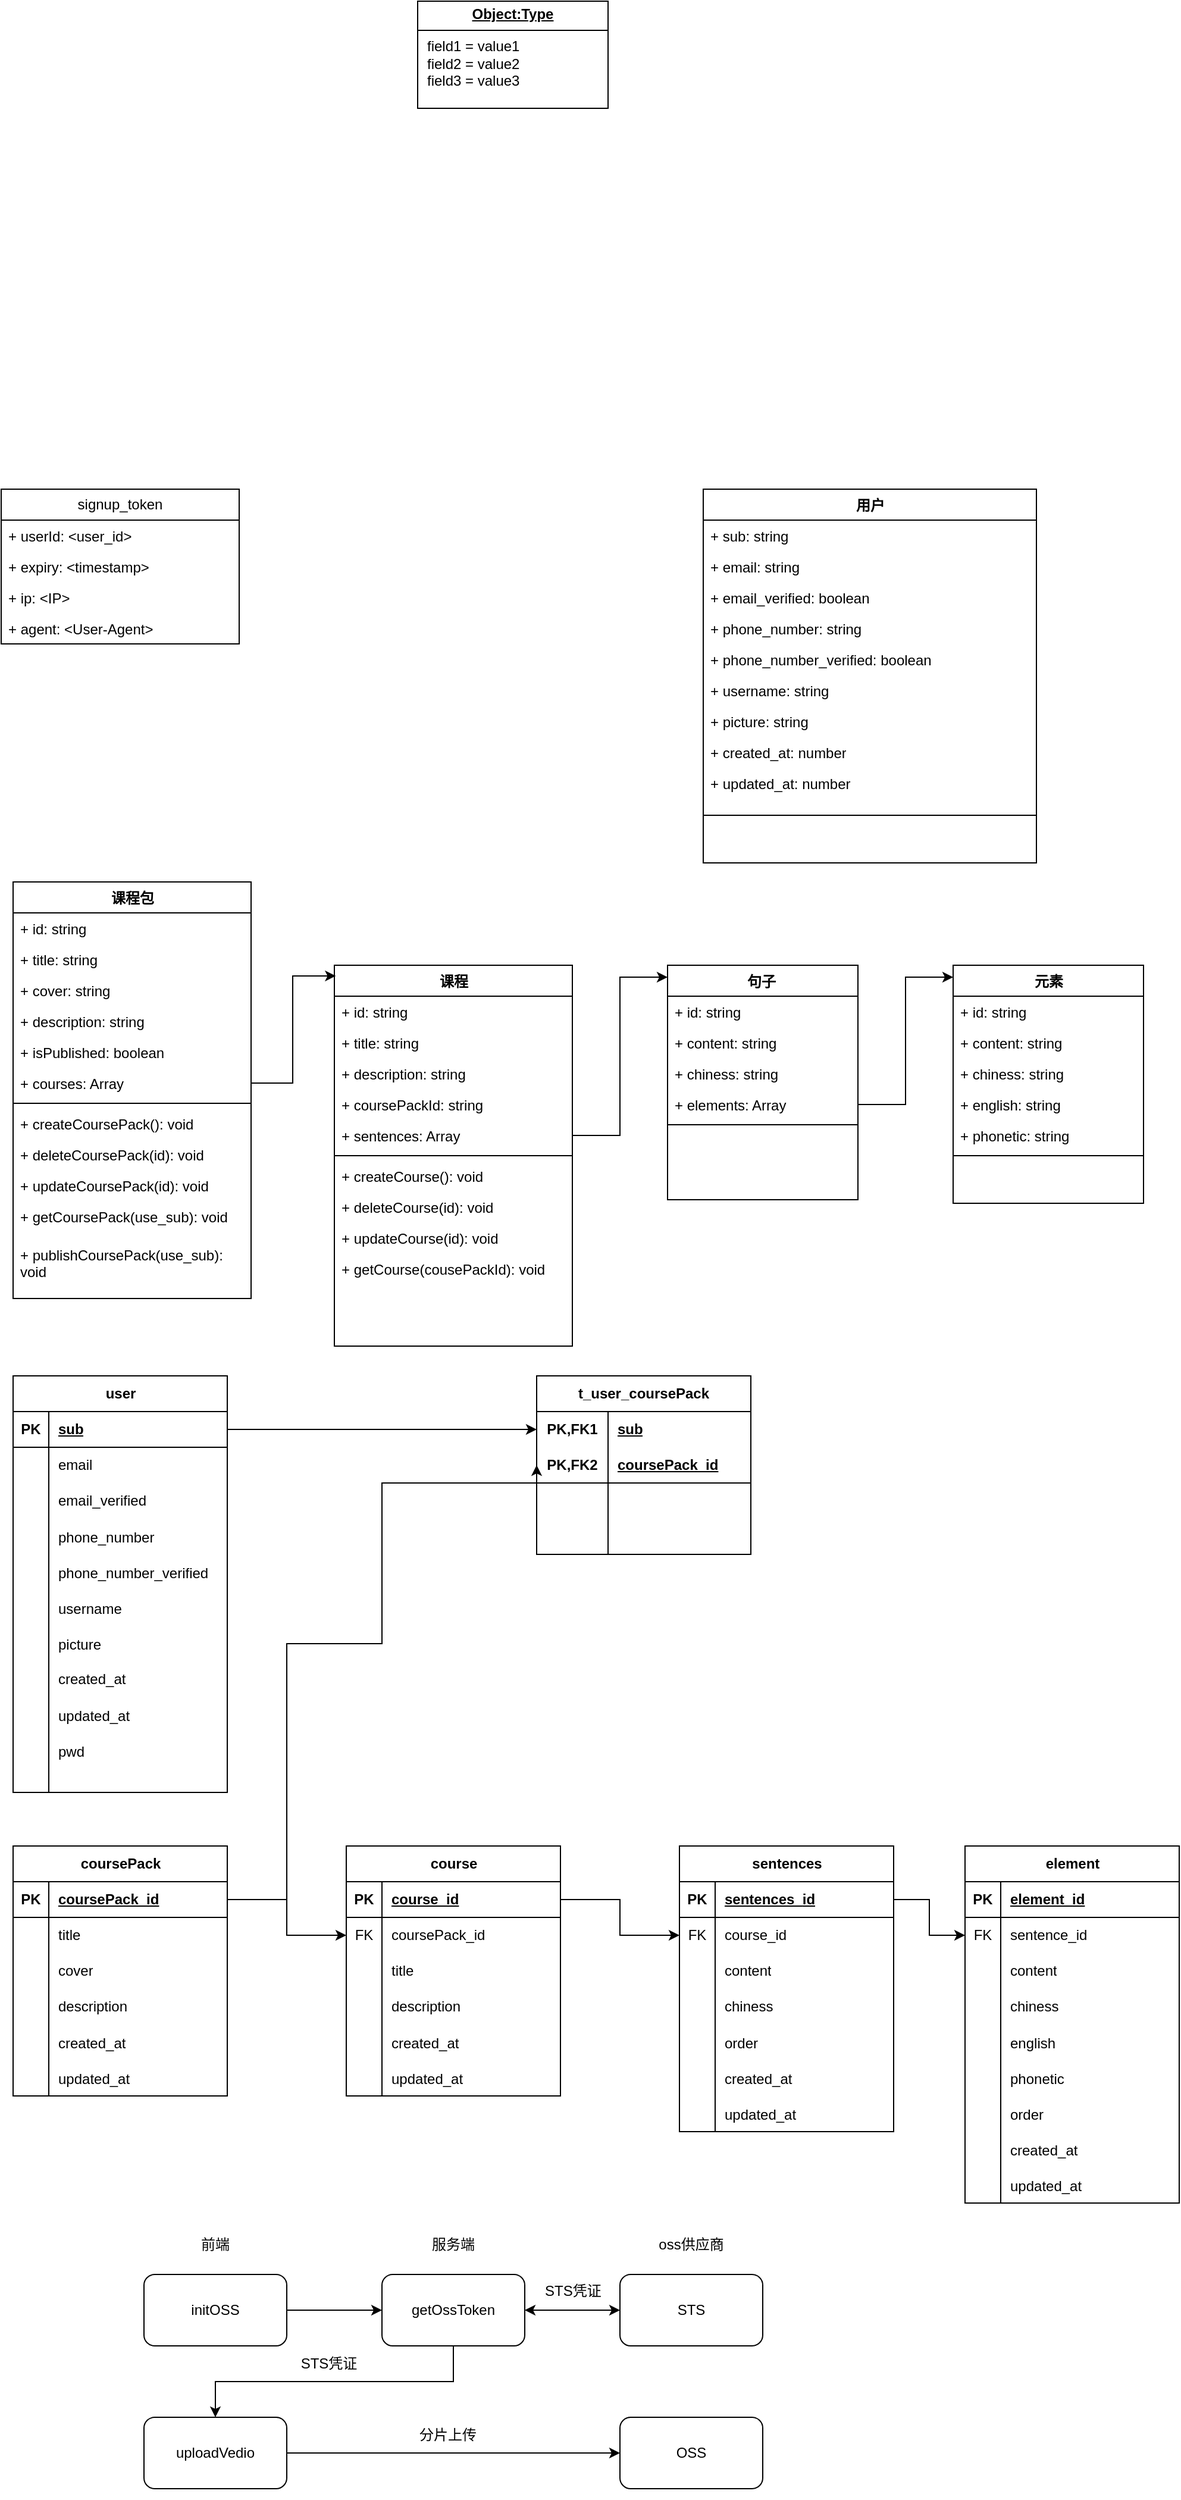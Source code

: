 <mxfile version="24.8.3">
  <diagram name="Page-1" id="9f46799a-70d6-7492-0946-bef42562c5a5">
    <mxGraphModel dx="1647" dy="1870" grid="0" gridSize="10" guides="1" tooltips="1" connect="1" arrows="1" fold="1" page="1" pageScale="1" pageWidth="1100" pageHeight="850" background="none" math="0" shadow="0">
      <root>
        <mxCell id="0" />
        <mxCell id="1" parent="0" />
        <mxCell id="78961159f06e98e8-17" value="课程包" style="swimlane;html=1;fontStyle=1;align=center;verticalAlign=top;childLayout=stackLayout;horizontal=1;startSize=26;horizontalStack=0;resizeParent=1;resizeLast=0;collapsible=1;marginBottom=0;swimlaneFillColor=#ffffff;rounded=0;shadow=0;comic=0;labelBackgroundColor=none;strokeWidth=1;fillColor=none;fontFamily=Verdana;fontSize=12" parent="1" vertex="1">
          <mxGeometry x="90" y="10" width="200" height="350" as="geometry" />
        </mxCell>
        <mxCell id="78961159f06e98e8-21" value="+ id: string" style="text;html=1;strokeColor=none;fillColor=none;align=left;verticalAlign=top;spacingLeft=4;spacingRight=4;whiteSpace=wrap;overflow=hidden;rotatable=0;points=[[0,0.5],[1,0.5]];portConstraint=eastwest;" parent="78961159f06e98e8-17" vertex="1">
          <mxGeometry y="26" width="200" height="26" as="geometry" />
        </mxCell>
        <mxCell id="78961159f06e98e8-23" value="+ title: string" style="text;html=1;strokeColor=none;fillColor=none;align=left;verticalAlign=top;spacingLeft=4;spacingRight=4;whiteSpace=wrap;overflow=hidden;rotatable=0;points=[[0,0.5],[1,0.5]];portConstraint=eastwest;" parent="78961159f06e98e8-17" vertex="1">
          <mxGeometry y="52" width="200" height="26" as="geometry" />
        </mxCell>
        <mxCell id="78961159f06e98e8-25" value="+ cover: string" style="text;html=1;strokeColor=none;fillColor=none;align=left;verticalAlign=top;spacingLeft=4;spacingRight=4;whiteSpace=wrap;overflow=hidden;rotatable=0;points=[[0,0.5],[1,0.5]];portConstraint=eastwest;" parent="78961159f06e98e8-17" vertex="1">
          <mxGeometry y="78" width="200" height="26" as="geometry" />
        </mxCell>
        <mxCell id="78961159f06e98e8-26" value="+ description: string" style="text;html=1;strokeColor=none;fillColor=none;align=left;verticalAlign=top;spacingLeft=4;spacingRight=4;whiteSpace=wrap;overflow=hidden;rotatable=0;points=[[0,0.5],[1,0.5]];portConstraint=eastwest;" parent="78961159f06e98e8-17" vertex="1">
          <mxGeometry y="104" width="200" height="26" as="geometry" />
        </mxCell>
        <mxCell id="78961159f06e98e8-24" value="+ isPublished: boolean" style="text;html=1;strokeColor=none;fillColor=none;align=left;verticalAlign=top;spacingLeft=4;spacingRight=4;whiteSpace=wrap;overflow=hidden;rotatable=0;points=[[0,0.5],[1,0.5]];portConstraint=eastwest;" parent="78961159f06e98e8-17" vertex="1">
          <mxGeometry y="130" width="200" height="26" as="geometry" />
        </mxCell>
        <mxCell id="SYhtg9K8W-8pirTJUGp_-2" value="+ courses: Array" style="text;html=1;strokeColor=none;fillColor=none;align=left;verticalAlign=top;spacingLeft=4;spacingRight=4;whiteSpace=wrap;overflow=hidden;rotatable=0;points=[[0,0.5],[1,0.5]];portConstraint=eastwest;" parent="78961159f06e98e8-17" vertex="1">
          <mxGeometry y="156" width="200" height="26" as="geometry" />
        </mxCell>
        <mxCell id="78961159f06e98e8-19" value="" style="line;html=1;strokeWidth=1;fillColor=none;align=left;verticalAlign=middle;spacingTop=-1;spacingLeft=3;spacingRight=3;rotatable=0;labelPosition=right;points=[];portConstraint=eastwest;" parent="78961159f06e98e8-17" vertex="1">
          <mxGeometry y="182" width="200" height="8" as="geometry" />
        </mxCell>
        <mxCell id="78961159f06e98e8-20" value="+ createCoursePack(): void" style="text;html=1;strokeColor=none;fillColor=none;align=left;verticalAlign=top;spacingLeft=4;spacingRight=4;whiteSpace=wrap;overflow=hidden;rotatable=0;points=[[0,0.5],[1,0.5]];portConstraint=eastwest;" parent="78961159f06e98e8-17" vertex="1">
          <mxGeometry y="190" width="200" height="26" as="geometry" />
        </mxCell>
        <mxCell id="SYhtg9K8W-8pirTJUGp_-29" value="+ deleteCoursePack(id): void" style="text;html=1;strokeColor=none;fillColor=none;align=left;verticalAlign=top;spacingLeft=4;spacingRight=4;whiteSpace=wrap;overflow=hidden;rotatable=0;points=[[0,0.5],[1,0.5]];portConstraint=eastwest;" parent="78961159f06e98e8-17" vertex="1">
          <mxGeometry y="216" width="200" height="26" as="geometry" />
        </mxCell>
        <mxCell id="SYhtg9K8W-8pirTJUGp_-30" value="+ updateCoursePack(id): void" style="text;html=1;strokeColor=none;fillColor=none;align=left;verticalAlign=top;spacingLeft=4;spacingRight=4;whiteSpace=wrap;overflow=hidden;rotatable=0;points=[[0,0.5],[1,0.5]];portConstraint=eastwest;" parent="78961159f06e98e8-17" vertex="1">
          <mxGeometry y="242" width="200" height="26" as="geometry" />
        </mxCell>
        <mxCell id="SYhtg9K8W-8pirTJUGp_-31" value="+ getCoursePack(use_sub): void" style="text;html=1;strokeColor=none;fillColor=none;align=left;verticalAlign=top;spacingLeft=4;spacingRight=4;whiteSpace=wrap;overflow=hidden;rotatable=0;points=[[0,0.5],[1,0.5]];portConstraint=eastwest;" parent="78961159f06e98e8-17" vertex="1">
          <mxGeometry y="268" width="200" height="32" as="geometry" />
        </mxCell>
        <mxCell id="SYhtg9K8W-8pirTJUGp_-36" value="+ publishCoursePack(use_sub): void" style="text;html=1;strokeColor=none;fillColor=none;align=left;verticalAlign=top;spacingLeft=4;spacingRight=4;whiteSpace=wrap;overflow=hidden;rotatable=0;points=[[0,0.5],[1,0.5]];portConstraint=eastwest;" parent="78961159f06e98e8-17" vertex="1">
          <mxGeometry y="300" width="200" height="32" as="geometry" />
        </mxCell>
        <mxCell id="78961159f06e98e8-30" value="课程" style="swimlane;html=1;fontStyle=1;align=center;verticalAlign=top;childLayout=stackLayout;horizontal=1;startSize=26;horizontalStack=0;resizeParent=1;resizeLast=0;collapsible=1;marginBottom=0;swimlaneFillColor=#ffffff;rounded=0;shadow=0;comic=0;labelBackgroundColor=none;strokeWidth=1;fillColor=none;fontFamily=Verdana;fontSize=12" parent="1" vertex="1">
          <mxGeometry x="360" y="80" width="200" height="320" as="geometry" />
        </mxCell>
        <mxCell id="78961159f06e98e8-31" value="+ id: string" style="text;html=1;strokeColor=none;fillColor=none;align=left;verticalAlign=top;spacingLeft=4;spacingRight=4;whiteSpace=wrap;overflow=hidden;rotatable=0;points=[[0,0.5],[1,0.5]];portConstraint=eastwest;" parent="78961159f06e98e8-30" vertex="1">
          <mxGeometry y="26" width="200" height="26" as="geometry" />
        </mxCell>
        <mxCell id="78961159f06e98e8-32" value="+ title: string" style="text;html=1;strokeColor=none;fillColor=none;align=left;verticalAlign=top;spacingLeft=4;spacingRight=4;whiteSpace=wrap;overflow=hidden;rotatable=0;points=[[0,0.5],[1,0.5]];portConstraint=eastwest;" parent="78961159f06e98e8-30" vertex="1">
          <mxGeometry y="52" width="200" height="26" as="geometry" />
        </mxCell>
        <mxCell id="78961159f06e98e8-33" value="+ description: string" style="text;html=1;strokeColor=none;fillColor=none;align=left;verticalAlign=top;spacingLeft=4;spacingRight=4;whiteSpace=wrap;overflow=hidden;rotatable=0;points=[[0,0.5],[1,0.5]];portConstraint=eastwest;" parent="78961159f06e98e8-30" vertex="1">
          <mxGeometry y="78" width="200" height="26" as="geometry" />
        </mxCell>
        <mxCell id="78961159f06e98e8-34" value="+ coursePackId: string" style="text;html=1;strokeColor=none;fillColor=none;align=left;verticalAlign=top;spacingLeft=4;spacingRight=4;whiteSpace=wrap;overflow=hidden;rotatable=0;points=[[0,0.5],[1,0.5]];portConstraint=eastwest;" parent="78961159f06e98e8-30" vertex="1">
          <mxGeometry y="104" width="200" height="26" as="geometry" />
        </mxCell>
        <mxCell id="78961159f06e98e8-36" value="+ sentences: Array" style="text;html=1;strokeColor=none;fillColor=none;align=left;verticalAlign=top;spacingLeft=4;spacingRight=4;whiteSpace=wrap;overflow=hidden;rotatable=0;points=[[0,0.5],[1,0.5]];portConstraint=eastwest;" parent="78961159f06e98e8-30" vertex="1">
          <mxGeometry y="130" width="200" height="26" as="geometry" />
        </mxCell>
        <mxCell id="78961159f06e98e8-38" value="" style="line;html=1;strokeWidth=1;fillColor=none;align=left;verticalAlign=middle;spacingTop=-1;spacingLeft=3;spacingRight=3;rotatable=0;labelPosition=right;points=[];portConstraint=eastwest;" parent="78961159f06e98e8-30" vertex="1">
          <mxGeometry y="156" width="200" height="8" as="geometry" />
        </mxCell>
        <mxCell id="78961159f06e98e8-39" value="+ createCourse(): void" style="text;html=1;strokeColor=none;fillColor=none;align=left;verticalAlign=top;spacingLeft=4;spacingRight=4;whiteSpace=wrap;overflow=hidden;rotatable=0;points=[[0,0.5],[1,0.5]];portConstraint=eastwest;" parent="78961159f06e98e8-30" vertex="1">
          <mxGeometry y="164" width="200" height="26" as="geometry" />
        </mxCell>
        <mxCell id="SYhtg9K8W-8pirTJUGp_-35" value="+ deleteCourse(id): void" style="text;html=1;strokeColor=none;fillColor=none;align=left;verticalAlign=top;spacingLeft=4;spacingRight=4;whiteSpace=wrap;overflow=hidden;rotatable=0;points=[[0,0.5],[1,0.5]];portConstraint=eastwest;" parent="78961159f06e98e8-30" vertex="1">
          <mxGeometry y="190" width="200" height="26" as="geometry" />
        </mxCell>
        <mxCell id="SYhtg9K8W-8pirTJUGp_-34" value="+ updateCourse(id): void" style="text;html=1;strokeColor=none;fillColor=none;align=left;verticalAlign=top;spacingLeft=4;spacingRight=4;whiteSpace=wrap;overflow=hidden;rotatable=0;points=[[0,0.5],[1,0.5]];portConstraint=eastwest;" parent="78961159f06e98e8-30" vertex="1">
          <mxGeometry y="216" width="200" height="26" as="geometry" />
        </mxCell>
        <mxCell id="SYhtg9K8W-8pirTJUGp_-33" value="+ getCourse(cousePackId): void" style="text;html=1;strokeColor=none;fillColor=none;align=left;verticalAlign=top;spacingLeft=4;spacingRight=4;whiteSpace=wrap;overflow=hidden;rotatable=0;points=[[0,0.5],[1,0.5]];portConstraint=eastwest;" parent="78961159f06e98e8-30" vertex="1">
          <mxGeometry y="242" width="200" height="26" as="geometry" />
        </mxCell>
        <mxCell id="78961159f06e98e8-43" value="句子&amp;nbsp;" style="swimlane;html=1;fontStyle=1;align=center;verticalAlign=top;childLayout=stackLayout;horizontal=1;startSize=26;horizontalStack=0;resizeParent=1;resizeLast=0;collapsible=1;marginBottom=0;swimlaneFillColor=#ffffff;rounded=0;shadow=0;comic=0;labelBackgroundColor=none;strokeWidth=1;fillColor=none;fontFamily=Verdana;fontSize=12" parent="1" vertex="1">
          <mxGeometry x="640" y="80" width="160" height="197" as="geometry" />
        </mxCell>
        <mxCell id="78961159f06e98e8-44" value="+ id: string" style="text;html=1;strokeColor=none;fillColor=none;align=left;verticalAlign=top;spacingLeft=4;spacingRight=4;whiteSpace=wrap;overflow=hidden;rotatable=0;points=[[0,0.5],[1,0.5]];portConstraint=eastwest;" parent="78961159f06e98e8-43" vertex="1">
          <mxGeometry y="26" width="160" height="26" as="geometry" />
        </mxCell>
        <mxCell id="78961159f06e98e8-45" value="+ content: string" style="text;html=1;strokeColor=none;fillColor=none;align=left;verticalAlign=top;spacingLeft=4;spacingRight=4;whiteSpace=wrap;overflow=hidden;rotatable=0;points=[[0,0.5],[1,0.5]];portConstraint=eastwest;" parent="78961159f06e98e8-43" vertex="1">
          <mxGeometry y="52" width="160" height="26" as="geometry" />
        </mxCell>
        <mxCell id="78961159f06e98e8-49" value="+ chiness: string" style="text;html=1;strokeColor=none;fillColor=none;align=left;verticalAlign=top;spacingLeft=4;spacingRight=4;whiteSpace=wrap;overflow=hidden;rotatable=0;points=[[0,0.5],[1,0.5]];portConstraint=eastwest;" parent="78961159f06e98e8-43" vertex="1">
          <mxGeometry y="78" width="160" height="26" as="geometry" />
        </mxCell>
        <mxCell id="78961159f06e98e8-50" value="+ elements: Array" style="text;html=1;strokeColor=none;fillColor=none;align=left;verticalAlign=top;spacingLeft=4;spacingRight=4;whiteSpace=wrap;overflow=hidden;rotatable=0;points=[[0,0.5],[1,0.5]];portConstraint=eastwest;" parent="78961159f06e98e8-43" vertex="1">
          <mxGeometry y="104" width="160" height="26" as="geometry" />
        </mxCell>
        <mxCell id="78961159f06e98e8-51" value="" style="line;html=1;strokeWidth=1;fillColor=none;align=left;verticalAlign=middle;spacingTop=-1;spacingLeft=3;spacingRight=3;rotatable=0;labelPosition=right;points=[];portConstraint=eastwest;" parent="78961159f06e98e8-43" vertex="1">
          <mxGeometry y="130" width="160" height="8" as="geometry" />
        </mxCell>
        <mxCell id="SYhtg9K8W-8pirTJUGp_-4" style="edgeStyle=orthogonalEdgeStyle;rounded=0;orthogonalLoop=1;jettySize=auto;html=1;" parent="1" source="78961159f06e98e8-36" edge="1">
          <mxGeometry relative="1" as="geometry">
            <mxPoint x="640" y="90" as="targetPoint" />
            <Array as="points">
              <mxPoint x="600" y="223" />
              <mxPoint x="600" y="90" />
            </Array>
          </mxGeometry>
        </mxCell>
        <mxCell id="SYhtg9K8W-8pirTJUGp_-6" value="元素" style="swimlane;html=1;fontStyle=1;align=center;verticalAlign=top;childLayout=stackLayout;horizontal=1;startSize=26;horizontalStack=0;resizeParent=1;resizeLast=0;collapsible=1;marginBottom=0;swimlaneFillColor=#ffffff;rounded=0;shadow=0;comic=0;labelBackgroundColor=none;strokeWidth=1;fillColor=none;fontFamily=Verdana;fontSize=12" parent="1" vertex="1">
          <mxGeometry x="880" y="80" width="160" height="200" as="geometry" />
        </mxCell>
        <mxCell id="SYhtg9K8W-8pirTJUGp_-7" value="+ id: string" style="text;html=1;strokeColor=none;fillColor=none;align=left;verticalAlign=top;spacingLeft=4;spacingRight=4;whiteSpace=wrap;overflow=hidden;rotatable=0;points=[[0,0.5],[1,0.5]];portConstraint=eastwest;" parent="SYhtg9K8W-8pirTJUGp_-6" vertex="1">
          <mxGeometry y="26" width="160" height="26" as="geometry" />
        </mxCell>
        <mxCell id="SYhtg9K8W-8pirTJUGp_-8" value="+ content: string" style="text;html=1;strokeColor=none;fillColor=none;align=left;verticalAlign=top;spacingLeft=4;spacingRight=4;whiteSpace=wrap;overflow=hidden;rotatable=0;points=[[0,0.5],[1,0.5]];portConstraint=eastwest;" parent="SYhtg9K8W-8pirTJUGp_-6" vertex="1">
          <mxGeometry y="52" width="160" height="26" as="geometry" />
        </mxCell>
        <mxCell id="SYhtg9K8W-8pirTJUGp_-9" value="+ chiness: string" style="text;html=1;strokeColor=none;fillColor=none;align=left;verticalAlign=top;spacingLeft=4;spacingRight=4;whiteSpace=wrap;overflow=hidden;rotatable=0;points=[[0,0.5],[1,0.5]];portConstraint=eastwest;" parent="SYhtg9K8W-8pirTJUGp_-6" vertex="1">
          <mxGeometry y="78" width="160" height="26" as="geometry" />
        </mxCell>
        <mxCell id="SYhtg9K8W-8pirTJUGp_-10" value="+ english: string" style="text;html=1;strokeColor=none;fillColor=none;align=left;verticalAlign=top;spacingLeft=4;spacingRight=4;whiteSpace=wrap;overflow=hidden;rotatable=0;points=[[0,0.5],[1,0.5]];portConstraint=eastwest;" parent="SYhtg9K8W-8pirTJUGp_-6" vertex="1">
          <mxGeometry y="104" width="160" height="26" as="geometry" />
        </mxCell>
        <mxCell id="SYhtg9K8W-8pirTJUGp_-12" value="+ phonetic: string" style="text;html=1;strokeColor=none;fillColor=none;align=left;verticalAlign=top;spacingLeft=4;spacingRight=4;whiteSpace=wrap;overflow=hidden;rotatable=0;points=[[0,0.5],[1,0.5]];portConstraint=eastwest;" parent="SYhtg9K8W-8pirTJUGp_-6" vertex="1">
          <mxGeometry y="130" width="160" height="26" as="geometry" />
        </mxCell>
        <mxCell id="SYhtg9K8W-8pirTJUGp_-11" value="" style="line;html=1;strokeWidth=1;fillColor=none;align=left;verticalAlign=middle;spacingTop=-1;spacingLeft=3;spacingRight=3;rotatable=0;labelPosition=right;points=[];portConstraint=eastwest;" parent="SYhtg9K8W-8pirTJUGp_-6" vertex="1">
          <mxGeometry y="156" width="160" height="8" as="geometry" />
        </mxCell>
        <mxCell id="SYhtg9K8W-8pirTJUGp_-15" style="edgeStyle=orthogonalEdgeStyle;rounded=0;orthogonalLoop=1;jettySize=auto;html=1;" parent="1" source="78961159f06e98e8-50" edge="1">
          <mxGeometry relative="1" as="geometry">
            <mxPoint x="880" y="90" as="targetPoint" />
            <Array as="points">
              <mxPoint x="840" y="197" />
              <mxPoint x="840" y="90" />
              <mxPoint x="880" y="90" />
            </Array>
          </mxGeometry>
        </mxCell>
        <mxCell id="SYhtg9K8W-8pirTJUGp_-16" value="用户" style="swimlane;html=1;fontStyle=1;align=center;verticalAlign=top;childLayout=stackLayout;horizontal=1;startSize=26;horizontalStack=0;resizeParent=1;resizeLast=0;collapsible=1;marginBottom=0;swimlaneFillColor=#ffffff;rounded=0;shadow=0;comic=0;labelBackgroundColor=none;strokeWidth=1;fillColor=none;fontFamily=Verdana;fontSize=12" parent="1" vertex="1">
          <mxGeometry x="670" y="-320" width="280" height="314" as="geometry" />
        </mxCell>
        <mxCell id="SYhtg9K8W-8pirTJUGp_-17" value="+ sub: string" style="text;html=1;strokeColor=none;fillColor=none;align=left;verticalAlign=top;spacingLeft=4;spacingRight=4;whiteSpace=wrap;overflow=hidden;rotatable=0;points=[[0,0.5],[1,0.5]];portConstraint=eastwest;" parent="SYhtg9K8W-8pirTJUGp_-16" vertex="1">
          <mxGeometry y="26" width="280" height="26" as="geometry" />
        </mxCell>
        <mxCell id="SYhtg9K8W-8pirTJUGp_-18" value="+ email: string" style="text;html=1;strokeColor=none;fillColor=none;align=left;verticalAlign=top;spacingLeft=4;spacingRight=4;whiteSpace=wrap;overflow=hidden;rotatable=0;points=[[0,0.5],[1,0.5]];portConstraint=eastwest;" parent="SYhtg9K8W-8pirTJUGp_-16" vertex="1">
          <mxGeometry y="52" width="280" height="26" as="geometry" />
        </mxCell>
        <mxCell id="SYhtg9K8W-8pirTJUGp_-19" value="+ email_verified: boolean" style="text;html=1;strokeColor=none;fillColor=none;align=left;verticalAlign=top;spacingLeft=4;spacingRight=4;whiteSpace=wrap;overflow=hidden;rotatable=0;points=[[0,0.5],[1,0.5]];portConstraint=eastwest;" parent="SYhtg9K8W-8pirTJUGp_-16" vertex="1">
          <mxGeometry y="78" width="280" height="26" as="geometry" />
        </mxCell>
        <mxCell id="SYhtg9K8W-8pirTJUGp_-20" value="+ phone_number: string" style="text;html=1;strokeColor=none;fillColor=none;align=left;verticalAlign=top;spacingLeft=4;spacingRight=4;whiteSpace=wrap;overflow=hidden;rotatable=0;points=[[0,0.5],[1,0.5]];portConstraint=eastwest;" parent="SYhtg9K8W-8pirTJUGp_-16" vertex="1">
          <mxGeometry y="104" width="280" height="26" as="geometry" />
        </mxCell>
        <mxCell id="SYhtg9K8W-8pirTJUGp_-21" value="+ phone_number_verified: boolean" style="text;html=1;strokeColor=none;fillColor=none;align=left;verticalAlign=top;spacingLeft=4;spacingRight=4;whiteSpace=wrap;overflow=hidden;rotatable=0;points=[[0,0.5],[1,0.5]];portConstraint=eastwest;" parent="SYhtg9K8W-8pirTJUGp_-16" vertex="1">
          <mxGeometry y="130" width="280" height="26" as="geometry" />
        </mxCell>
        <mxCell id="SYhtg9K8W-8pirTJUGp_-22" value="+ username: string" style="text;html=1;strokeColor=none;fillColor=none;align=left;verticalAlign=top;spacingLeft=4;spacingRight=4;whiteSpace=wrap;overflow=hidden;rotatable=0;points=[[0,0.5],[1,0.5]];portConstraint=eastwest;" parent="SYhtg9K8W-8pirTJUGp_-16" vertex="1">
          <mxGeometry y="156" width="280" height="26" as="geometry" />
        </mxCell>
        <mxCell id="SYhtg9K8W-8pirTJUGp_-24" value="+ picture: string" style="text;html=1;strokeColor=none;fillColor=none;align=left;verticalAlign=top;spacingLeft=4;spacingRight=4;whiteSpace=wrap;overflow=hidden;rotatable=0;points=[[0,0.5],[1,0.5]];portConstraint=eastwest;" parent="SYhtg9K8W-8pirTJUGp_-16" vertex="1">
          <mxGeometry y="182" width="280" height="26" as="geometry" />
        </mxCell>
        <mxCell id="SYhtg9K8W-8pirTJUGp_-27" value="+ created_at: number" style="text;html=1;strokeColor=none;fillColor=none;align=left;verticalAlign=top;spacingLeft=4;spacingRight=4;whiteSpace=wrap;overflow=hidden;rotatable=0;points=[[0,0.5],[1,0.5]];portConstraint=eastwest;" parent="SYhtg9K8W-8pirTJUGp_-16" vertex="1">
          <mxGeometry y="208" width="280" height="26" as="geometry" />
        </mxCell>
        <mxCell id="SYhtg9K8W-8pirTJUGp_-26" value="+ updated_at: number" style="text;html=1;strokeColor=none;fillColor=none;align=left;verticalAlign=top;spacingLeft=4;spacingRight=4;whiteSpace=wrap;overflow=hidden;rotatable=0;points=[[0,0.5],[1,0.5]];portConstraint=eastwest;" parent="SYhtg9K8W-8pirTJUGp_-16" vertex="1">
          <mxGeometry y="234" width="280" height="26" as="geometry" />
        </mxCell>
        <mxCell id="SYhtg9K8W-8pirTJUGp_-23" value="" style="line;html=1;strokeWidth=1;fillColor=none;align=left;verticalAlign=middle;spacingTop=-1;spacingLeft=3;spacingRight=3;rotatable=0;labelPosition=right;points=[];portConstraint=eastwest;" parent="SYhtg9K8W-8pirTJUGp_-16" vertex="1">
          <mxGeometry y="260" width="280" height="28" as="geometry" />
        </mxCell>
        <mxCell id="SYhtg9K8W-8pirTJUGp_-28" style="edgeStyle=orthogonalEdgeStyle;rounded=0;orthogonalLoop=1;jettySize=auto;html=1;entryX=0.006;entryY=0.028;entryDx=0;entryDy=0;entryPerimeter=0;" parent="1" source="SYhtg9K8W-8pirTJUGp_-2" target="78961159f06e98e8-30" edge="1">
          <mxGeometry relative="1" as="geometry" />
        </mxCell>
        <mxCell id="h0jymt4rU8iERqMTt41c-3" value="coursePack" style="shape=table;startSize=30;container=1;collapsible=1;childLayout=tableLayout;fixedRows=1;rowLines=0;fontStyle=1;align=center;resizeLast=1;html=1;" parent="1" vertex="1">
          <mxGeometry x="90" y="820" width="180" height="210" as="geometry" />
        </mxCell>
        <mxCell id="h0jymt4rU8iERqMTt41c-4" value="" style="shape=tableRow;horizontal=0;startSize=0;swimlaneHead=0;swimlaneBody=0;fillColor=none;collapsible=0;dropTarget=0;points=[[0,0.5],[1,0.5]];portConstraint=eastwest;top=0;left=0;right=0;bottom=1;" parent="h0jymt4rU8iERqMTt41c-3" vertex="1">
          <mxGeometry y="30" width="180" height="30" as="geometry" />
        </mxCell>
        <mxCell id="h0jymt4rU8iERqMTt41c-5" value="PK" style="shape=partialRectangle;connectable=0;fillColor=none;top=0;left=0;bottom=0;right=0;fontStyle=1;overflow=hidden;whiteSpace=wrap;html=1;" parent="h0jymt4rU8iERqMTt41c-4" vertex="1">
          <mxGeometry width="30" height="30" as="geometry">
            <mxRectangle width="30" height="30" as="alternateBounds" />
          </mxGeometry>
        </mxCell>
        <mxCell id="h0jymt4rU8iERqMTt41c-6" value="coursePack_id" style="shape=partialRectangle;connectable=0;fillColor=none;top=0;left=0;bottom=0;right=0;align=left;spacingLeft=6;fontStyle=5;overflow=hidden;whiteSpace=wrap;html=1;" parent="h0jymt4rU8iERqMTt41c-4" vertex="1">
          <mxGeometry x="30" width="150" height="30" as="geometry">
            <mxRectangle width="150" height="30" as="alternateBounds" />
          </mxGeometry>
        </mxCell>
        <mxCell id="h0jymt4rU8iERqMTt41c-7" value="" style="shape=tableRow;horizontal=0;startSize=0;swimlaneHead=0;swimlaneBody=0;fillColor=none;collapsible=0;dropTarget=0;points=[[0,0.5],[1,0.5]];portConstraint=eastwest;top=0;left=0;right=0;bottom=0;" parent="h0jymt4rU8iERqMTt41c-3" vertex="1">
          <mxGeometry y="60" width="180" height="30" as="geometry" />
        </mxCell>
        <mxCell id="h0jymt4rU8iERqMTt41c-8" value="" style="shape=partialRectangle;connectable=0;fillColor=none;top=0;left=0;bottom=0;right=0;editable=1;overflow=hidden;whiteSpace=wrap;html=1;" parent="h0jymt4rU8iERqMTt41c-7" vertex="1">
          <mxGeometry width="30" height="30" as="geometry">
            <mxRectangle width="30" height="30" as="alternateBounds" />
          </mxGeometry>
        </mxCell>
        <mxCell id="h0jymt4rU8iERqMTt41c-9" value="title" style="shape=partialRectangle;connectable=0;fillColor=none;top=0;left=0;bottom=0;right=0;align=left;spacingLeft=6;overflow=hidden;whiteSpace=wrap;html=1;" parent="h0jymt4rU8iERqMTt41c-7" vertex="1">
          <mxGeometry x="30" width="150" height="30" as="geometry">
            <mxRectangle width="150" height="30" as="alternateBounds" />
          </mxGeometry>
        </mxCell>
        <mxCell id="h0jymt4rU8iERqMTt41c-10" value="" style="shape=tableRow;horizontal=0;startSize=0;swimlaneHead=0;swimlaneBody=0;fillColor=none;collapsible=0;dropTarget=0;points=[[0,0.5],[1,0.5]];portConstraint=eastwest;top=0;left=0;right=0;bottom=0;" parent="h0jymt4rU8iERqMTt41c-3" vertex="1">
          <mxGeometry y="90" width="180" height="30" as="geometry" />
        </mxCell>
        <mxCell id="h0jymt4rU8iERqMTt41c-11" value="" style="shape=partialRectangle;connectable=0;fillColor=none;top=0;left=0;bottom=0;right=0;editable=1;overflow=hidden;whiteSpace=wrap;html=1;" parent="h0jymt4rU8iERqMTt41c-10" vertex="1">
          <mxGeometry width="30" height="30" as="geometry">
            <mxRectangle width="30" height="30" as="alternateBounds" />
          </mxGeometry>
        </mxCell>
        <mxCell id="h0jymt4rU8iERqMTt41c-12" value="cover" style="shape=partialRectangle;connectable=0;fillColor=none;top=0;left=0;bottom=0;right=0;align=left;spacingLeft=6;overflow=hidden;whiteSpace=wrap;html=1;" parent="h0jymt4rU8iERqMTt41c-10" vertex="1">
          <mxGeometry x="30" width="150" height="30" as="geometry">
            <mxRectangle width="150" height="30" as="alternateBounds" />
          </mxGeometry>
        </mxCell>
        <mxCell id="h0jymt4rU8iERqMTt41c-13" value="" style="shape=tableRow;horizontal=0;startSize=0;swimlaneHead=0;swimlaneBody=0;fillColor=none;collapsible=0;dropTarget=0;points=[[0,0.5],[1,0.5]];portConstraint=eastwest;top=0;left=0;right=0;bottom=0;" parent="h0jymt4rU8iERqMTt41c-3" vertex="1">
          <mxGeometry y="120" width="180" height="30" as="geometry" />
        </mxCell>
        <mxCell id="h0jymt4rU8iERqMTt41c-14" value="" style="shape=partialRectangle;connectable=0;fillColor=none;top=0;left=0;bottom=0;right=0;editable=1;overflow=hidden;whiteSpace=wrap;html=1;" parent="h0jymt4rU8iERqMTt41c-13" vertex="1">
          <mxGeometry width="30" height="30" as="geometry">
            <mxRectangle width="30" height="30" as="alternateBounds" />
          </mxGeometry>
        </mxCell>
        <mxCell id="h0jymt4rU8iERqMTt41c-15" value="description" style="shape=partialRectangle;connectable=0;fillColor=none;top=0;left=0;bottom=0;right=0;align=left;spacingLeft=6;overflow=hidden;whiteSpace=wrap;html=1;" parent="h0jymt4rU8iERqMTt41c-13" vertex="1">
          <mxGeometry x="30" width="150" height="30" as="geometry">
            <mxRectangle width="150" height="30" as="alternateBounds" />
          </mxGeometry>
        </mxCell>
        <mxCell id="h0jymt4rU8iERqMTt41c-57" value="" style="shape=tableRow;horizontal=0;startSize=0;swimlaneHead=0;swimlaneBody=0;fillColor=none;collapsible=0;dropTarget=0;points=[[0,0.5],[1,0.5]];portConstraint=eastwest;top=0;left=0;right=0;bottom=0;" parent="h0jymt4rU8iERqMTt41c-3" vertex="1">
          <mxGeometry y="150" width="180" height="30" as="geometry" />
        </mxCell>
        <mxCell id="h0jymt4rU8iERqMTt41c-58" value="" style="shape=partialRectangle;connectable=0;fillColor=none;top=0;left=0;bottom=0;right=0;editable=1;overflow=hidden;" parent="h0jymt4rU8iERqMTt41c-57" vertex="1">
          <mxGeometry width="30" height="30" as="geometry">
            <mxRectangle width="30" height="30" as="alternateBounds" />
          </mxGeometry>
        </mxCell>
        <mxCell id="h0jymt4rU8iERqMTt41c-59" value="created_at" style="shape=partialRectangle;connectable=0;fillColor=none;top=0;left=0;bottom=0;right=0;align=left;spacingLeft=6;overflow=hidden;" parent="h0jymt4rU8iERqMTt41c-57" vertex="1">
          <mxGeometry x="30" width="150" height="30" as="geometry">
            <mxRectangle width="150" height="30" as="alternateBounds" />
          </mxGeometry>
        </mxCell>
        <mxCell id="h0jymt4rU8iERqMTt41c-159" value="" style="shape=tableRow;horizontal=0;startSize=0;swimlaneHead=0;swimlaneBody=0;fillColor=none;collapsible=0;dropTarget=0;points=[[0,0.5],[1,0.5]];portConstraint=eastwest;top=0;left=0;right=0;bottom=0;" parent="h0jymt4rU8iERqMTt41c-3" vertex="1">
          <mxGeometry y="180" width="180" height="30" as="geometry" />
        </mxCell>
        <mxCell id="h0jymt4rU8iERqMTt41c-160" value="" style="shape=partialRectangle;connectable=0;fillColor=none;top=0;left=0;bottom=0;right=0;editable=1;overflow=hidden;" parent="h0jymt4rU8iERqMTt41c-159" vertex="1">
          <mxGeometry width="30" height="30" as="geometry">
            <mxRectangle width="30" height="30" as="alternateBounds" />
          </mxGeometry>
        </mxCell>
        <mxCell id="h0jymt4rU8iERqMTt41c-161" value="updated_at" style="shape=partialRectangle;connectable=0;fillColor=none;top=0;left=0;bottom=0;right=0;align=left;spacingLeft=6;overflow=hidden;" parent="h0jymt4rU8iERqMTt41c-159" vertex="1">
          <mxGeometry x="30" width="150" height="30" as="geometry">
            <mxRectangle width="150" height="30" as="alternateBounds" />
          </mxGeometry>
        </mxCell>
        <mxCell id="h0jymt4rU8iERqMTt41c-16" value="" style="shape=tableRow;horizontal=0;startSize=0;swimlaneHead=0;swimlaneBody=0;fillColor=none;collapsible=0;dropTarget=0;points=[[0,0.5],[1,0.5]];portConstraint=eastwest;top=0;left=0;right=0;bottom=0;" parent="1" vertex="1">
          <mxGeometry x="440" y="570" width="180" height="30" as="geometry" />
        </mxCell>
        <mxCell id="h0jymt4rU8iERqMTt41c-17" value="" style="shape=partialRectangle;connectable=0;fillColor=none;top=0;left=0;bottom=0;right=0;editable=1;overflow=hidden;whiteSpace=wrap;html=1;" parent="h0jymt4rU8iERqMTt41c-16" vertex="1">
          <mxGeometry width="30" height="30" as="geometry">
            <mxRectangle width="30" height="30" as="alternateBounds" />
          </mxGeometry>
        </mxCell>
        <mxCell id="h0jymt4rU8iERqMTt41c-19" value="" style="shape=tableRow;horizontal=0;startSize=0;swimlaneHead=0;swimlaneBody=0;fillColor=none;collapsible=0;dropTarget=0;points=[[0,0.5],[1,0.5]];portConstraint=eastwest;top=0;left=0;right=0;bottom=0;" parent="1" vertex="1">
          <mxGeometry x="450" y="580" width="180" height="30" as="geometry" />
        </mxCell>
        <mxCell id="h0jymt4rU8iERqMTt41c-26" value="course" style="shape=table;startSize=30;container=1;collapsible=1;childLayout=tableLayout;fixedRows=1;rowLines=0;fontStyle=1;align=center;resizeLast=1;html=1;" parent="1" vertex="1">
          <mxGeometry x="370" y="820" width="180" height="210" as="geometry" />
        </mxCell>
        <mxCell id="h0jymt4rU8iERqMTt41c-27" value="" style="shape=tableRow;horizontal=0;startSize=0;swimlaneHead=0;swimlaneBody=0;fillColor=none;collapsible=0;dropTarget=0;points=[[0,0.5],[1,0.5]];portConstraint=eastwest;top=0;left=0;right=0;bottom=1;" parent="h0jymt4rU8iERqMTt41c-26" vertex="1">
          <mxGeometry y="30" width="180" height="30" as="geometry" />
        </mxCell>
        <mxCell id="h0jymt4rU8iERqMTt41c-28" value="PK" style="shape=partialRectangle;connectable=0;fillColor=none;top=0;left=0;bottom=0;right=0;fontStyle=1;overflow=hidden;whiteSpace=wrap;html=1;" parent="h0jymt4rU8iERqMTt41c-27" vertex="1">
          <mxGeometry width="30" height="30" as="geometry">
            <mxRectangle width="30" height="30" as="alternateBounds" />
          </mxGeometry>
        </mxCell>
        <mxCell id="h0jymt4rU8iERqMTt41c-29" value="course_id" style="shape=partialRectangle;connectable=0;fillColor=none;top=0;left=0;bottom=0;right=0;align=left;spacingLeft=6;fontStyle=5;overflow=hidden;whiteSpace=wrap;html=1;" parent="h0jymt4rU8iERqMTt41c-27" vertex="1">
          <mxGeometry x="30" width="150" height="30" as="geometry">
            <mxRectangle width="150" height="30" as="alternateBounds" />
          </mxGeometry>
        </mxCell>
        <mxCell id="h0jymt4rU8iERqMTt41c-53" value="" style="shape=tableRow;horizontal=0;startSize=0;swimlaneHead=0;swimlaneBody=0;fillColor=none;collapsible=0;dropTarget=0;points=[[0,0.5],[1,0.5]];portConstraint=eastwest;top=0;left=0;right=0;bottom=0;" parent="h0jymt4rU8iERqMTt41c-26" vertex="1">
          <mxGeometry y="60" width="180" height="30" as="geometry" />
        </mxCell>
        <mxCell id="h0jymt4rU8iERqMTt41c-54" value="FK" style="shape=partialRectangle;connectable=0;fillColor=none;top=0;left=0;bottom=0;right=0;fontStyle=0;overflow=hidden;whiteSpace=wrap;html=1;" parent="h0jymt4rU8iERqMTt41c-53" vertex="1">
          <mxGeometry width="30" height="30" as="geometry">
            <mxRectangle width="30" height="30" as="alternateBounds" />
          </mxGeometry>
        </mxCell>
        <mxCell id="h0jymt4rU8iERqMTt41c-55" value="coursePack_i&lt;span style=&quot;background-color: initial;&quot;&gt;d&lt;/span&gt;" style="shape=partialRectangle;connectable=0;fillColor=none;top=0;left=0;bottom=0;right=0;align=left;spacingLeft=6;fontStyle=0;overflow=hidden;whiteSpace=wrap;html=1;" parent="h0jymt4rU8iERqMTt41c-53" vertex="1">
          <mxGeometry x="30" width="150" height="30" as="geometry">
            <mxRectangle width="150" height="30" as="alternateBounds" />
          </mxGeometry>
        </mxCell>
        <mxCell id="h0jymt4rU8iERqMTt41c-30" value="" style="shape=tableRow;horizontal=0;startSize=0;swimlaneHead=0;swimlaneBody=0;fillColor=none;collapsible=0;dropTarget=0;points=[[0,0.5],[1,0.5]];portConstraint=eastwest;top=0;left=0;right=0;bottom=0;" parent="h0jymt4rU8iERqMTt41c-26" vertex="1">
          <mxGeometry y="90" width="180" height="30" as="geometry" />
        </mxCell>
        <mxCell id="h0jymt4rU8iERqMTt41c-31" value="" style="shape=partialRectangle;connectable=0;fillColor=none;top=0;left=0;bottom=0;right=0;editable=1;overflow=hidden;whiteSpace=wrap;html=1;" parent="h0jymt4rU8iERqMTt41c-30" vertex="1">
          <mxGeometry width="30" height="30" as="geometry">
            <mxRectangle width="30" height="30" as="alternateBounds" />
          </mxGeometry>
        </mxCell>
        <mxCell id="h0jymt4rU8iERqMTt41c-32" value="title" style="shape=partialRectangle;connectable=0;fillColor=none;top=0;left=0;bottom=0;right=0;align=left;spacingLeft=6;overflow=hidden;whiteSpace=wrap;html=1;" parent="h0jymt4rU8iERqMTt41c-30" vertex="1">
          <mxGeometry x="30" width="150" height="30" as="geometry">
            <mxRectangle width="150" height="30" as="alternateBounds" />
          </mxGeometry>
        </mxCell>
        <mxCell id="h0jymt4rU8iERqMTt41c-36" value="" style="shape=tableRow;horizontal=0;startSize=0;swimlaneHead=0;swimlaneBody=0;fillColor=none;collapsible=0;dropTarget=0;points=[[0,0.5],[1,0.5]];portConstraint=eastwest;top=0;left=0;right=0;bottom=0;" parent="h0jymt4rU8iERqMTt41c-26" vertex="1">
          <mxGeometry y="120" width="180" height="30" as="geometry" />
        </mxCell>
        <mxCell id="h0jymt4rU8iERqMTt41c-37" value="" style="shape=partialRectangle;connectable=0;fillColor=none;top=0;left=0;bottom=0;right=0;editable=1;overflow=hidden;whiteSpace=wrap;html=1;" parent="h0jymt4rU8iERqMTt41c-36" vertex="1">
          <mxGeometry width="30" height="30" as="geometry">
            <mxRectangle width="30" height="30" as="alternateBounds" />
          </mxGeometry>
        </mxCell>
        <mxCell id="h0jymt4rU8iERqMTt41c-38" value="description" style="shape=partialRectangle;connectable=0;fillColor=none;top=0;left=0;bottom=0;right=0;align=left;spacingLeft=6;overflow=hidden;whiteSpace=wrap;html=1;" parent="h0jymt4rU8iERqMTt41c-36" vertex="1">
          <mxGeometry x="30" width="150" height="30" as="geometry">
            <mxRectangle width="150" height="30" as="alternateBounds" />
          </mxGeometry>
        </mxCell>
        <mxCell id="h0jymt4rU8iERqMTt41c-164" value="" style="shape=tableRow;horizontal=0;startSize=0;swimlaneHead=0;swimlaneBody=0;fillColor=none;collapsible=0;dropTarget=0;points=[[0,0.5],[1,0.5]];portConstraint=eastwest;top=0;left=0;right=0;bottom=0;" parent="h0jymt4rU8iERqMTt41c-26" vertex="1">
          <mxGeometry y="150" width="180" height="30" as="geometry" />
        </mxCell>
        <mxCell id="h0jymt4rU8iERqMTt41c-165" value="" style="shape=partialRectangle;connectable=0;fillColor=none;top=0;left=0;bottom=0;right=0;editable=1;overflow=hidden;" parent="h0jymt4rU8iERqMTt41c-164" vertex="1">
          <mxGeometry width="30" height="30" as="geometry">
            <mxRectangle width="30" height="30" as="alternateBounds" />
          </mxGeometry>
        </mxCell>
        <mxCell id="h0jymt4rU8iERqMTt41c-166" value="created_at" style="shape=partialRectangle;connectable=0;fillColor=none;top=0;left=0;bottom=0;right=0;align=left;spacingLeft=6;overflow=hidden;" parent="h0jymt4rU8iERqMTt41c-164" vertex="1">
          <mxGeometry x="30" width="150" height="30" as="geometry">
            <mxRectangle width="150" height="30" as="alternateBounds" />
          </mxGeometry>
        </mxCell>
        <mxCell id="h0jymt4rU8iERqMTt41c-168" value="" style="shape=tableRow;horizontal=0;startSize=0;swimlaneHead=0;swimlaneBody=0;fillColor=none;collapsible=0;dropTarget=0;points=[[0,0.5],[1,0.5]];portConstraint=eastwest;top=0;left=0;right=0;bottom=0;" parent="h0jymt4rU8iERqMTt41c-26" vertex="1">
          <mxGeometry y="180" width="180" height="30" as="geometry" />
        </mxCell>
        <mxCell id="h0jymt4rU8iERqMTt41c-169" value="" style="shape=partialRectangle;connectable=0;fillColor=none;top=0;left=0;bottom=0;right=0;editable=1;overflow=hidden;" parent="h0jymt4rU8iERqMTt41c-168" vertex="1">
          <mxGeometry width="30" height="30" as="geometry">
            <mxRectangle width="30" height="30" as="alternateBounds" />
          </mxGeometry>
        </mxCell>
        <mxCell id="h0jymt4rU8iERqMTt41c-170" value="updated_at" style="shape=partialRectangle;connectable=0;fillColor=none;top=0;left=0;bottom=0;right=0;align=left;spacingLeft=6;overflow=hidden;" parent="h0jymt4rU8iERqMTt41c-168" vertex="1">
          <mxGeometry x="30" width="150" height="30" as="geometry">
            <mxRectangle width="150" height="30" as="alternateBounds" />
          </mxGeometry>
        </mxCell>
        <mxCell id="h0jymt4rU8iERqMTt41c-60" value="sentences" style="shape=table;startSize=30;container=1;collapsible=1;childLayout=tableLayout;fixedRows=1;rowLines=0;fontStyle=1;align=center;resizeLast=1;html=1;" parent="1" vertex="1">
          <mxGeometry x="650" y="820" width="180" height="240" as="geometry" />
        </mxCell>
        <mxCell id="h0jymt4rU8iERqMTt41c-61" value="" style="shape=tableRow;horizontal=0;startSize=0;swimlaneHead=0;swimlaneBody=0;fillColor=none;collapsible=0;dropTarget=0;points=[[0,0.5],[1,0.5]];portConstraint=eastwest;top=0;left=0;right=0;bottom=1;" parent="h0jymt4rU8iERqMTt41c-60" vertex="1">
          <mxGeometry y="30" width="180" height="30" as="geometry" />
        </mxCell>
        <mxCell id="h0jymt4rU8iERqMTt41c-62" value="PK" style="shape=partialRectangle;connectable=0;fillColor=none;top=0;left=0;bottom=0;right=0;fontStyle=1;overflow=hidden;whiteSpace=wrap;html=1;" parent="h0jymt4rU8iERqMTt41c-61" vertex="1">
          <mxGeometry width="30" height="30" as="geometry">
            <mxRectangle width="30" height="30" as="alternateBounds" />
          </mxGeometry>
        </mxCell>
        <mxCell id="h0jymt4rU8iERqMTt41c-63" value="&lt;span style=&quot;text-align: center; text-wrap: nowrap;&quot;&gt;sentences_&lt;/span&gt;id" style="shape=partialRectangle;connectable=0;fillColor=none;top=0;left=0;bottom=0;right=0;align=left;spacingLeft=6;fontStyle=5;overflow=hidden;whiteSpace=wrap;html=1;" parent="h0jymt4rU8iERqMTt41c-61" vertex="1">
          <mxGeometry x="30" width="150" height="30" as="geometry">
            <mxRectangle width="150" height="30" as="alternateBounds" />
          </mxGeometry>
        </mxCell>
        <mxCell id="h0jymt4rU8iERqMTt41c-64" value="" style="shape=tableRow;horizontal=0;startSize=0;swimlaneHead=0;swimlaneBody=0;fillColor=none;collapsible=0;dropTarget=0;points=[[0,0.5],[1,0.5]];portConstraint=eastwest;top=0;left=0;right=0;bottom=0;" parent="h0jymt4rU8iERqMTt41c-60" vertex="1">
          <mxGeometry y="60" width="180" height="30" as="geometry" />
        </mxCell>
        <mxCell id="h0jymt4rU8iERqMTt41c-65" value="FK" style="shape=partialRectangle;connectable=0;fillColor=none;top=0;left=0;bottom=0;right=0;fontStyle=0;overflow=hidden;whiteSpace=wrap;html=1;" parent="h0jymt4rU8iERqMTt41c-64" vertex="1">
          <mxGeometry width="30" height="30" as="geometry">
            <mxRectangle width="30" height="30" as="alternateBounds" />
          </mxGeometry>
        </mxCell>
        <mxCell id="h0jymt4rU8iERqMTt41c-66" value="course_id" style="shape=partialRectangle;connectable=0;fillColor=none;top=0;left=0;bottom=0;right=0;align=left;spacingLeft=6;fontStyle=0;overflow=hidden;whiteSpace=wrap;html=1;" parent="h0jymt4rU8iERqMTt41c-64" vertex="1">
          <mxGeometry x="30" width="150" height="30" as="geometry">
            <mxRectangle width="150" height="30" as="alternateBounds" />
          </mxGeometry>
        </mxCell>
        <mxCell id="h0jymt4rU8iERqMTt41c-67" value="" style="shape=tableRow;horizontal=0;startSize=0;swimlaneHead=0;swimlaneBody=0;fillColor=none;collapsible=0;dropTarget=0;points=[[0,0.5],[1,0.5]];portConstraint=eastwest;top=0;left=0;right=0;bottom=0;" parent="h0jymt4rU8iERqMTt41c-60" vertex="1">
          <mxGeometry y="90" width="180" height="30" as="geometry" />
        </mxCell>
        <mxCell id="h0jymt4rU8iERqMTt41c-68" value="" style="shape=partialRectangle;connectable=0;fillColor=none;top=0;left=0;bottom=0;right=0;editable=1;overflow=hidden;whiteSpace=wrap;html=1;" parent="h0jymt4rU8iERqMTt41c-67" vertex="1">
          <mxGeometry width="30" height="30" as="geometry">
            <mxRectangle width="30" height="30" as="alternateBounds" />
          </mxGeometry>
        </mxCell>
        <mxCell id="h0jymt4rU8iERqMTt41c-69" value="content" style="shape=partialRectangle;connectable=0;fillColor=none;top=0;left=0;bottom=0;right=0;align=left;spacingLeft=6;overflow=hidden;whiteSpace=wrap;html=1;" parent="h0jymt4rU8iERqMTt41c-67" vertex="1">
          <mxGeometry x="30" width="150" height="30" as="geometry">
            <mxRectangle width="150" height="30" as="alternateBounds" />
          </mxGeometry>
        </mxCell>
        <mxCell id="h0jymt4rU8iERqMTt41c-70" value="" style="shape=tableRow;horizontal=0;startSize=0;swimlaneHead=0;swimlaneBody=0;fillColor=none;collapsible=0;dropTarget=0;points=[[0,0.5],[1,0.5]];portConstraint=eastwest;top=0;left=0;right=0;bottom=0;" parent="h0jymt4rU8iERqMTt41c-60" vertex="1">
          <mxGeometry y="120" width="180" height="30" as="geometry" />
        </mxCell>
        <mxCell id="h0jymt4rU8iERqMTt41c-71" value="" style="shape=partialRectangle;connectable=0;fillColor=none;top=0;left=0;bottom=0;right=0;editable=1;overflow=hidden;whiteSpace=wrap;html=1;" parent="h0jymt4rU8iERqMTt41c-70" vertex="1">
          <mxGeometry width="30" height="30" as="geometry">
            <mxRectangle width="30" height="30" as="alternateBounds" />
          </mxGeometry>
        </mxCell>
        <mxCell id="h0jymt4rU8iERqMTt41c-72" value="chiness" style="shape=partialRectangle;connectable=0;fillColor=none;top=0;left=0;bottom=0;right=0;align=left;spacingLeft=6;overflow=hidden;whiteSpace=wrap;html=1;" parent="h0jymt4rU8iERqMTt41c-70" vertex="1">
          <mxGeometry x="30" width="150" height="30" as="geometry">
            <mxRectangle width="150" height="30" as="alternateBounds" />
          </mxGeometry>
        </mxCell>
        <mxCell id="h0jymt4rU8iERqMTt41c-191" value="" style="shape=tableRow;horizontal=0;startSize=0;swimlaneHead=0;swimlaneBody=0;fillColor=none;collapsible=0;dropTarget=0;points=[[0,0.5],[1,0.5]];portConstraint=eastwest;top=0;left=0;right=0;bottom=0;" parent="h0jymt4rU8iERqMTt41c-60" vertex="1">
          <mxGeometry y="150" width="180" height="30" as="geometry" />
        </mxCell>
        <mxCell id="h0jymt4rU8iERqMTt41c-192" value="" style="shape=partialRectangle;connectable=0;fillColor=none;top=0;left=0;bottom=0;right=0;editable=1;overflow=hidden;" parent="h0jymt4rU8iERqMTt41c-191" vertex="1">
          <mxGeometry width="30" height="30" as="geometry">
            <mxRectangle width="30" height="30" as="alternateBounds" />
          </mxGeometry>
        </mxCell>
        <mxCell id="h0jymt4rU8iERqMTt41c-193" value="order" style="shape=partialRectangle;connectable=0;fillColor=none;top=0;left=0;bottom=0;right=0;align=left;spacingLeft=6;overflow=hidden;" parent="h0jymt4rU8iERqMTt41c-191" vertex="1">
          <mxGeometry x="30" width="150" height="30" as="geometry">
            <mxRectangle width="150" height="30" as="alternateBounds" />
          </mxGeometry>
        </mxCell>
        <mxCell id="h0jymt4rU8iERqMTt41c-180" value="" style="shape=tableRow;horizontal=0;startSize=0;swimlaneHead=0;swimlaneBody=0;fillColor=none;collapsible=0;dropTarget=0;points=[[0,0.5],[1,0.5]];portConstraint=eastwest;top=0;left=0;right=0;bottom=0;" parent="h0jymt4rU8iERqMTt41c-60" vertex="1">
          <mxGeometry y="180" width="180" height="30" as="geometry" />
        </mxCell>
        <mxCell id="h0jymt4rU8iERqMTt41c-181" value="" style="shape=partialRectangle;connectable=0;fillColor=none;top=0;left=0;bottom=0;right=0;editable=1;overflow=hidden;" parent="h0jymt4rU8iERqMTt41c-180" vertex="1">
          <mxGeometry width="30" height="30" as="geometry">
            <mxRectangle width="30" height="30" as="alternateBounds" />
          </mxGeometry>
        </mxCell>
        <mxCell id="h0jymt4rU8iERqMTt41c-182" value="created_at" style="shape=partialRectangle;connectable=0;fillColor=none;top=0;left=0;bottom=0;right=0;align=left;spacingLeft=6;overflow=hidden;" parent="h0jymt4rU8iERqMTt41c-180" vertex="1">
          <mxGeometry x="30" width="150" height="30" as="geometry">
            <mxRectangle width="150" height="30" as="alternateBounds" />
          </mxGeometry>
        </mxCell>
        <mxCell id="h0jymt4rU8iERqMTt41c-172" value="" style="shape=tableRow;horizontal=0;startSize=0;swimlaneHead=0;swimlaneBody=0;fillColor=none;collapsible=0;dropTarget=0;points=[[0,0.5],[1,0.5]];portConstraint=eastwest;top=0;left=0;right=0;bottom=0;" parent="h0jymt4rU8iERqMTt41c-60" vertex="1">
          <mxGeometry y="210" width="180" height="30" as="geometry" />
        </mxCell>
        <mxCell id="h0jymt4rU8iERqMTt41c-173" value="" style="shape=partialRectangle;connectable=0;fillColor=none;top=0;left=0;bottom=0;right=0;editable=1;overflow=hidden;" parent="h0jymt4rU8iERqMTt41c-172" vertex="1">
          <mxGeometry width="30" height="30" as="geometry">
            <mxRectangle width="30" height="30" as="alternateBounds" />
          </mxGeometry>
        </mxCell>
        <mxCell id="h0jymt4rU8iERqMTt41c-174" value="updated_at" style="shape=partialRectangle;connectable=0;fillColor=none;top=0;left=0;bottom=0;right=0;align=left;spacingLeft=6;overflow=hidden;" parent="h0jymt4rU8iERqMTt41c-172" vertex="1">
          <mxGeometry x="30" width="150" height="30" as="geometry">
            <mxRectangle width="150" height="30" as="alternateBounds" />
          </mxGeometry>
        </mxCell>
        <mxCell id="h0jymt4rU8iERqMTt41c-73" value="element" style="shape=table;startSize=30;container=1;collapsible=1;childLayout=tableLayout;fixedRows=1;rowLines=0;fontStyle=1;align=center;resizeLast=1;html=1;" parent="1" vertex="1">
          <mxGeometry x="890" y="820" width="180" height="300" as="geometry" />
        </mxCell>
        <mxCell id="h0jymt4rU8iERqMTt41c-74" value="" style="shape=tableRow;horizontal=0;startSize=0;swimlaneHead=0;swimlaneBody=0;fillColor=none;collapsible=0;dropTarget=0;points=[[0,0.5],[1,0.5]];portConstraint=eastwest;top=0;left=0;right=0;bottom=1;" parent="h0jymt4rU8iERqMTt41c-73" vertex="1">
          <mxGeometry y="30" width="180" height="30" as="geometry" />
        </mxCell>
        <mxCell id="h0jymt4rU8iERqMTt41c-75" value="PK" style="shape=partialRectangle;connectable=0;fillColor=none;top=0;left=0;bottom=0;right=0;fontStyle=1;overflow=hidden;whiteSpace=wrap;html=1;" parent="h0jymt4rU8iERqMTt41c-74" vertex="1">
          <mxGeometry width="30" height="30" as="geometry">
            <mxRectangle width="30" height="30" as="alternateBounds" />
          </mxGeometry>
        </mxCell>
        <mxCell id="h0jymt4rU8iERqMTt41c-76" value="&lt;span style=&quot;text-align: center; text-wrap: nowrap;&quot;&gt;element_&lt;/span&gt;id" style="shape=partialRectangle;connectable=0;fillColor=none;top=0;left=0;bottom=0;right=0;align=left;spacingLeft=6;fontStyle=5;overflow=hidden;whiteSpace=wrap;html=1;" parent="h0jymt4rU8iERqMTt41c-74" vertex="1">
          <mxGeometry x="30" width="150" height="30" as="geometry">
            <mxRectangle width="150" height="30" as="alternateBounds" />
          </mxGeometry>
        </mxCell>
        <mxCell id="h0jymt4rU8iERqMTt41c-77" value="" style="shape=tableRow;horizontal=0;startSize=0;swimlaneHead=0;swimlaneBody=0;fillColor=none;collapsible=0;dropTarget=0;points=[[0,0.5],[1,0.5]];portConstraint=eastwest;top=0;left=0;right=0;bottom=0;" parent="h0jymt4rU8iERqMTt41c-73" vertex="1">
          <mxGeometry y="60" width="180" height="30" as="geometry" />
        </mxCell>
        <mxCell id="h0jymt4rU8iERqMTt41c-78" value="FK" style="shape=partialRectangle;connectable=0;fillColor=none;top=0;left=0;bottom=0;right=0;fontStyle=0;overflow=hidden;whiteSpace=wrap;html=1;" parent="h0jymt4rU8iERqMTt41c-77" vertex="1">
          <mxGeometry width="30" height="30" as="geometry">
            <mxRectangle width="30" height="30" as="alternateBounds" />
          </mxGeometry>
        </mxCell>
        <mxCell id="h0jymt4rU8iERqMTt41c-79" value="sentence_i&lt;span style=&quot;background-color: initial;&quot;&gt;d&lt;/span&gt;" style="shape=partialRectangle;connectable=0;fillColor=none;top=0;left=0;bottom=0;right=0;align=left;spacingLeft=6;fontStyle=0;overflow=hidden;whiteSpace=wrap;html=1;" parent="h0jymt4rU8iERqMTt41c-77" vertex="1">
          <mxGeometry x="30" width="150" height="30" as="geometry">
            <mxRectangle width="150" height="30" as="alternateBounds" />
          </mxGeometry>
        </mxCell>
        <mxCell id="h0jymt4rU8iERqMTt41c-80" value="" style="shape=tableRow;horizontal=0;startSize=0;swimlaneHead=0;swimlaneBody=0;fillColor=none;collapsible=0;dropTarget=0;points=[[0,0.5],[1,0.5]];portConstraint=eastwest;top=0;left=0;right=0;bottom=0;" parent="h0jymt4rU8iERqMTt41c-73" vertex="1">
          <mxGeometry y="90" width="180" height="30" as="geometry" />
        </mxCell>
        <mxCell id="h0jymt4rU8iERqMTt41c-81" value="" style="shape=partialRectangle;connectable=0;fillColor=none;top=0;left=0;bottom=0;right=0;editable=1;overflow=hidden;whiteSpace=wrap;html=1;" parent="h0jymt4rU8iERqMTt41c-80" vertex="1">
          <mxGeometry width="30" height="30" as="geometry">
            <mxRectangle width="30" height="30" as="alternateBounds" />
          </mxGeometry>
        </mxCell>
        <mxCell id="h0jymt4rU8iERqMTt41c-82" value="content" style="shape=partialRectangle;connectable=0;fillColor=none;top=0;left=0;bottom=0;right=0;align=left;spacingLeft=6;overflow=hidden;whiteSpace=wrap;html=1;" parent="h0jymt4rU8iERqMTt41c-80" vertex="1">
          <mxGeometry x="30" width="150" height="30" as="geometry">
            <mxRectangle width="150" height="30" as="alternateBounds" />
          </mxGeometry>
        </mxCell>
        <mxCell id="h0jymt4rU8iERqMTt41c-83" value="" style="shape=tableRow;horizontal=0;startSize=0;swimlaneHead=0;swimlaneBody=0;fillColor=none;collapsible=0;dropTarget=0;points=[[0,0.5],[1,0.5]];portConstraint=eastwest;top=0;left=0;right=0;bottom=0;" parent="h0jymt4rU8iERqMTt41c-73" vertex="1">
          <mxGeometry y="120" width="180" height="30" as="geometry" />
        </mxCell>
        <mxCell id="h0jymt4rU8iERqMTt41c-84" value="" style="shape=partialRectangle;connectable=0;fillColor=none;top=0;left=0;bottom=0;right=0;editable=1;overflow=hidden;whiteSpace=wrap;html=1;" parent="h0jymt4rU8iERqMTt41c-83" vertex="1">
          <mxGeometry width="30" height="30" as="geometry">
            <mxRectangle width="30" height="30" as="alternateBounds" />
          </mxGeometry>
        </mxCell>
        <mxCell id="h0jymt4rU8iERqMTt41c-85" value="chiness" style="shape=partialRectangle;connectable=0;fillColor=none;top=0;left=0;bottom=0;right=0;align=left;spacingLeft=6;overflow=hidden;whiteSpace=wrap;html=1;" parent="h0jymt4rU8iERqMTt41c-83" vertex="1">
          <mxGeometry x="30" width="150" height="30" as="geometry">
            <mxRectangle width="150" height="30" as="alternateBounds" />
          </mxGeometry>
        </mxCell>
        <mxCell id="h0jymt4rU8iERqMTt41c-87" value="" style="shape=tableRow;horizontal=0;startSize=0;swimlaneHead=0;swimlaneBody=0;fillColor=none;collapsible=0;dropTarget=0;points=[[0,0.5],[1,0.5]];portConstraint=eastwest;top=0;left=0;right=0;bottom=0;" parent="h0jymt4rU8iERqMTt41c-73" vertex="1">
          <mxGeometry y="150" width="180" height="30" as="geometry" />
        </mxCell>
        <mxCell id="h0jymt4rU8iERqMTt41c-88" value="" style="shape=partialRectangle;connectable=0;fillColor=none;top=0;left=0;bottom=0;right=0;editable=1;overflow=hidden;" parent="h0jymt4rU8iERqMTt41c-87" vertex="1">
          <mxGeometry width="30" height="30" as="geometry">
            <mxRectangle width="30" height="30" as="alternateBounds" />
          </mxGeometry>
        </mxCell>
        <mxCell id="h0jymt4rU8iERqMTt41c-89" value="english" style="shape=partialRectangle;connectable=0;fillColor=none;top=0;left=0;bottom=0;right=0;align=left;spacingLeft=6;overflow=hidden;" parent="h0jymt4rU8iERqMTt41c-87" vertex="1">
          <mxGeometry x="30" width="150" height="30" as="geometry">
            <mxRectangle width="150" height="30" as="alternateBounds" />
          </mxGeometry>
        </mxCell>
        <mxCell id="h0jymt4rU8iERqMTt41c-184" value="" style="shape=tableRow;horizontal=0;startSize=0;swimlaneHead=0;swimlaneBody=0;fillColor=none;collapsible=0;dropTarget=0;points=[[0,0.5],[1,0.5]];portConstraint=eastwest;top=0;left=0;right=0;bottom=0;" parent="h0jymt4rU8iERqMTt41c-73" vertex="1">
          <mxGeometry y="180" width="180" height="30" as="geometry" />
        </mxCell>
        <mxCell id="h0jymt4rU8iERqMTt41c-185" value="" style="shape=partialRectangle;connectable=0;fillColor=none;top=0;left=0;bottom=0;right=0;editable=1;overflow=hidden;" parent="h0jymt4rU8iERqMTt41c-184" vertex="1">
          <mxGeometry width="30" height="30" as="geometry">
            <mxRectangle width="30" height="30" as="alternateBounds" />
          </mxGeometry>
        </mxCell>
        <mxCell id="h0jymt4rU8iERqMTt41c-186" value="phonetic" style="shape=partialRectangle;connectable=0;fillColor=none;top=0;left=0;bottom=0;right=0;align=left;spacingLeft=6;overflow=hidden;" parent="h0jymt4rU8iERqMTt41c-184" vertex="1">
          <mxGeometry x="30" width="150" height="30" as="geometry">
            <mxRectangle width="150" height="30" as="alternateBounds" />
          </mxGeometry>
        </mxCell>
        <mxCell id="h0jymt4rU8iERqMTt41c-195" value="" style="shape=tableRow;horizontal=0;startSize=0;swimlaneHead=0;swimlaneBody=0;fillColor=none;collapsible=0;dropTarget=0;points=[[0,0.5],[1,0.5]];portConstraint=eastwest;top=0;left=0;right=0;bottom=0;" parent="h0jymt4rU8iERqMTt41c-73" vertex="1">
          <mxGeometry y="210" width="180" height="30" as="geometry" />
        </mxCell>
        <mxCell id="h0jymt4rU8iERqMTt41c-196" value="" style="shape=partialRectangle;connectable=0;fillColor=none;top=0;left=0;bottom=0;right=0;editable=1;overflow=hidden;" parent="h0jymt4rU8iERqMTt41c-195" vertex="1">
          <mxGeometry width="30" height="30" as="geometry">
            <mxRectangle width="30" height="30" as="alternateBounds" />
          </mxGeometry>
        </mxCell>
        <mxCell id="h0jymt4rU8iERqMTt41c-197" value="order" style="shape=partialRectangle;connectable=0;fillColor=none;top=0;left=0;bottom=0;right=0;align=left;spacingLeft=6;overflow=hidden;" parent="h0jymt4rU8iERqMTt41c-195" vertex="1">
          <mxGeometry x="30" width="150" height="30" as="geometry">
            <mxRectangle width="150" height="30" as="alternateBounds" />
          </mxGeometry>
        </mxCell>
        <mxCell id="h0jymt4rU8iERqMTt41c-187" value="" style="shape=tableRow;horizontal=0;startSize=0;swimlaneHead=0;swimlaneBody=0;fillColor=none;collapsible=0;dropTarget=0;points=[[0,0.5],[1,0.5]];portConstraint=eastwest;top=0;left=0;right=0;bottom=0;" parent="h0jymt4rU8iERqMTt41c-73" vertex="1">
          <mxGeometry y="240" width="180" height="30" as="geometry" />
        </mxCell>
        <mxCell id="h0jymt4rU8iERqMTt41c-188" value="" style="shape=partialRectangle;connectable=0;fillColor=none;top=0;left=0;bottom=0;right=0;editable=1;overflow=hidden;" parent="h0jymt4rU8iERqMTt41c-187" vertex="1">
          <mxGeometry width="30" height="30" as="geometry">
            <mxRectangle width="30" height="30" as="alternateBounds" />
          </mxGeometry>
        </mxCell>
        <mxCell id="h0jymt4rU8iERqMTt41c-189" value="created_at" style="shape=partialRectangle;connectable=0;fillColor=none;top=0;left=0;bottom=0;right=0;align=left;spacingLeft=6;overflow=hidden;" parent="h0jymt4rU8iERqMTt41c-187" vertex="1">
          <mxGeometry x="30" width="150" height="30" as="geometry">
            <mxRectangle width="150" height="30" as="alternateBounds" />
          </mxGeometry>
        </mxCell>
        <mxCell id="h0jymt4rU8iERqMTt41c-91" value="" style="shape=tableRow;horizontal=0;startSize=0;swimlaneHead=0;swimlaneBody=0;fillColor=none;collapsible=0;dropTarget=0;points=[[0,0.5],[1,0.5]];portConstraint=eastwest;top=0;left=0;right=0;bottom=0;" parent="h0jymt4rU8iERqMTt41c-73" vertex="1">
          <mxGeometry y="270" width="180" height="30" as="geometry" />
        </mxCell>
        <mxCell id="h0jymt4rU8iERqMTt41c-92" value="" style="shape=partialRectangle;connectable=0;fillColor=none;top=0;left=0;bottom=0;right=0;editable=1;overflow=hidden;" parent="h0jymt4rU8iERqMTt41c-91" vertex="1">
          <mxGeometry width="30" height="30" as="geometry">
            <mxRectangle width="30" height="30" as="alternateBounds" />
          </mxGeometry>
        </mxCell>
        <mxCell id="h0jymt4rU8iERqMTt41c-93" value="updated_at" style="shape=partialRectangle;connectable=0;fillColor=none;top=0;left=0;bottom=0;right=0;align=left;spacingLeft=6;overflow=hidden;" parent="h0jymt4rU8iERqMTt41c-91" vertex="1">
          <mxGeometry x="30" width="150" height="30" as="geometry">
            <mxRectangle width="150" height="30" as="alternateBounds" />
          </mxGeometry>
        </mxCell>
        <mxCell id="h0jymt4rU8iERqMTt41c-94" style="edgeStyle=orthogonalEdgeStyle;rounded=0;orthogonalLoop=1;jettySize=auto;html=1;exitX=1;exitY=0.5;exitDx=0;exitDy=0;entryX=0;entryY=0.5;entryDx=0;entryDy=0;" parent="1" source="h0jymt4rU8iERqMTt41c-4" target="h0jymt4rU8iERqMTt41c-53" edge="1">
          <mxGeometry relative="1" as="geometry">
            <Array as="points">
              <mxPoint x="320" y="865" />
              <mxPoint x="320" y="895" />
            </Array>
          </mxGeometry>
        </mxCell>
        <mxCell id="h0jymt4rU8iERqMTt41c-97" style="edgeStyle=orthogonalEdgeStyle;rounded=0;orthogonalLoop=1;jettySize=auto;html=1;exitX=1;exitY=0.5;exitDx=0;exitDy=0;entryX=0;entryY=0.5;entryDx=0;entryDy=0;" parent="1" source="h0jymt4rU8iERqMTt41c-27" target="h0jymt4rU8iERqMTt41c-64" edge="1">
          <mxGeometry relative="1" as="geometry" />
        </mxCell>
        <mxCell id="h0jymt4rU8iERqMTt41c-98" style="edgeStyle=orthogonalEdgeStyle;rounded=0;orthogonalLoop=1;jettySize=auto;html=1;exitX=1;exitY=0.5;exitDx=0;exitDy=0;" parent="1" source="h0jymt4rU8iERqMTt41c-61" target="h0jymt4rU8iERqMTt41c-77" edge="1">
          <mxGeometry relative="1" as="geometry" />
        </mxCell>
        <mxCell id="h0jymt4rU8iERqMTt41c-99" value="&lt;span style=&quot;text-wrap: nowrap;&quot;&gt;t_user_coursePack&lt;/span&gt;" style="shape=table;startSize=30;container=1;collapsible=1;childLayout=tableLayout;fixedRows=1;rowLines=0;fontStyle=1;align=center;resizeLast=1;html=1;whiteSpace=wrap;" parent="1" vertex="1">
          <mxGeometry x="530" y="425" width="180" height="150" as="geometry" />
        </mxCell>
        <mxCell id="h0jymt4rU8iERqMTt41c-100" value="" style="shape=tableRow;horizontal=0;startSize=0;swimlaneHead=0;swimlaneBody=0;fillColor=none;collapsible=0;dropTarget=0;points=[[0,0.5],[1,0.5]];portConstraint=eastwest;top=0;left=0;right=0;bottom=0;html=1;" parent="h0jymt4rU8iERqMTt41c-99" vertex="1">
          <mxGeometry y="30" width="180" height="30" as="geometry" />
        </mxCell>
        <mxCell id="h0jymt4rU8iERqMTt41c-101" value="PK,FK1" style="shape=partialRectangle;connectable=0;fillColor=none;top=0;left=0;bottom=0;right=0;fontStyle=1;overflow=hidden;html=1;whiteSpace=wrap;" parent="h0jymt4rU8iERqMTt41c-100" vertex="1">
          <mxGeometry width="60" height="30" as="geometry">
            <mxRectangle width="60" height="30" as="alternateBounds" />
          </mxGeometry>
        </mxCell>
        <mxCell id="h0jymt4rU8iERqMTt41c-102" value="sub" style="shape=partialRectangle;connectable=0;fillColor=none;top=0;left=0;bottom=0;right=0;align=left;spacingLeft=6;fontStyle=5;overflow=hidden;html=1;whiteSpace=wrap;" parent="h0jymt4rU8iERqMTt41c-100" vertex="1">
          <mxGeometry x="60" width="120" height="30" as="geometry">
            <mxRectangle width="120" height="30" as="alternateBounds" />
          </mxGeometry>
        </mxCell>
        <mxCell id="h0jymt4rU8iERqMTt41c-103" value="" style="shape=tableRow;horizontal=0;startSize=0;swimlaneHead=0;swimlaneBody=0;fillColor=none;collapsible=0;dropTarget=0;points=[[0,0.5],[1,0.5]];portConstraint=eastwest;top=0;left=0;right=0;bottom=1;html=1;" parent="h0jymt4rU8iERqMTt41c-99" vertex="1">
          <mxGeometry y="60" width="180" height="30" as="geometry" />
        </mxCell>
        <mxCell id="h0jymt4rU8iERqMTt41c-104" value="PK,FK2" style="shape=partialRectangle;connectable=0;fillColor=none;top=0;left=0;bottom=0;right=0;fontStyle=1;overflow=hidden;html=1;whiteSpace=wrap;" parent="h0jymt4rU8iERqMTt41c-103" vertex="1">
          <mxGeometry width="60" height="30" as="geometry">
            <mxRectangle width="60" height="30" as="alternateBounds" />
          </mxGeometry>
        </mxCell>
        <mxCell id="h0jymt4rU8iERqMTt41c-105" value="coursePack_id" style="shape=partialRectangle;connectable=0;fillColor=none;top=0;left=0;bottom=0;right=0;align=left;spacingLeft=6;fontStyle=5;overflow=hidden;html=1;whiteSpace=wrap;" parent="h0jymt4rU8iERqMTt41c-103" vertex="1">
          <mxGeometry x="60" width="120" height="30" as="geometry">
            <mxRectangle width="120" height="30" as="alternateBounds" />
          </mxGeometry>
        </mxCell>
        <mxCell id="h0jymt4rU8iERqMTt41c-106" value="" style="shape=tableRow;horizontal=0;startSize=0;swimlaneHead=0;swimlaneBody=0;fillColor=none;collapsible=0;dropTarget=0;points=[[0,0.5],[1,0.5]];portConstraint=eastwest;top=0;left=0;right=0;bottom=0;html=1;" parent="h0jymt4rU8iERqMTt41c-99" vertex="1">
          <mxGeometry y="90" width="180" height="30" as="geometry" />
        </mxCell>
        <mxCell id="h0jymt4rU8iERqMTt41c-107" value="" style="shape=partialRectangle;connectable=0;fillColor=none;top=0;left=0;bottom=0;right=0;editable=1;overflow=hidden;html=1;whiteSpace=wrap;" parent="h0jymt4rU8iERqMTt41c-106" vertex="1">
          <mxGeometry width="60" height="30" as="geometry">
            <mxRectangle width="60" height="30" as="alternateBounds" />
          </mxGeometry>
        </mxCell>
        <mxCell id="h0jymt4rU8iERqMTt41c-108" value="" style="shape=partialRectangle;connectable=0;fillColor=none;top=0;left=0;bottom=0;right=0;align=left;spacingLeft=6;overflow=hidden;html=1;whiteSpace=wrap;" parent="h0jymt4rU8iERqMTt41c-106" vertex="1">
          <mxGeometry x="60" width="120" height="30" as="geometry">
            <mxRectangle width="120" height="30" as="alternateBounds" />
          </mxGeometry>
        </mxCell>
        <mxCell id="h0jymt4rU8iERqMTt41c-109" value="" style="shape=tableRow;horizontal=0;startSize=0;swimlaneHead=0;swimlaneBody=0;fillColor=none;collapsible=0;dropTarget=0;points=[[0,0.5],[1,0.5]];portConstraint=eastwest;top=0;left=0;right=0;bottom=0;html=1;" parent="h0jymt4rU8iERqMTt41c-99" vertex="1">
          <mxGeometry y="120" width="180" height="30" as="geometry" />
        </mxCell>
        <mxCell id="h0jymt4rU8iERqMTt41c-110" value="" style="shape=partialRectangle;connectable=0;fillColor=none;top=0;left=0;bottom=0;right=0;editable=1;overflow=hidden;html=1;whiteSpace=wrap;" parent="h0jymt4rU8iERqMTt41c-109" vertex="1">
          <mxGeometry width="60" height="30" as="geometry">
            <mxRectangle width="60" height="30" as="alternateBounds" />
          </mxGeometry>
        </mxCell>
        <mxCell id="h0jymt4rU8iERqMTt41c-111" value="" style="shape=partialRectangle;connectable=0;fillColor=none;top=0;left=0;bottom=0;right=0;align=left;spacingLeft=6;overflow=hidden;html=1;whiteSpace=wrap;" parent="h0jymt4rU8iERqMTt41c-109" vertex="1">
          <mxGeometry x="60" width="120" height="30" as="geometry">
            <mxRectangle width="120" height="30" as="alternateBounds" />
          </mxGeometry>
        </mxCell>
        <mxCell id="h0jymt4rU8iERqMTt41c-112" value="user" style="shape=table;startSize=30;container=1;collapsible=1;childLayout=tableLayout;fixedRows=1;rowLines=0;fontStyle=1;align=center;resizeLast=1;html=1;" parent="1" vertex="1">
          <mxGeometry x="90" y="425" width="180" height="350" as="geometry" />
        </mxCell>
        <mxCell id="h0jymt4rU8iERqMTt41c-113" value="" style="shape=tableRow;horizontal=0;startSize=0;swimlaneHead=0;swimlaneBody=0;fillColor=none;collapsible=0;dropTarget=0;points=[[0,0.5],[1,0.5]];portConstraint=eastwest;top=0;left=0;right=0;bottom=1;" parent="h0jymt4rU8iERqMTt41c-112" vertex="1">
          <mxGeometry y="30" width="180" height="30" as="geometry" />
        </mxCell>
        <mxCell id="h0jymt4rU8iERqMTt41c-114" value="PK" style="shape=partialRectangle;connectable=0;fillColor=none;top=0;left=0;bottom=0;right=0;fontStyle=1;overflow=hidden;whiteSpace=wrap;html=1;" parent="h0jymt4rU8iERqMTt41c-113" vertex="1">
          <mxGeometry width="30" height="30" as="geometry">
            <mxRectangle width="30" height="30" as="alternateBounds" />
          </mxGeometry>
        </mxCell>
        <mxCell id="h0jymt4rU8iERqMTt41c-115" value="sub" style="shape=partialRectangle;connectable=0;fillColor=none;top=0;left=0;bottom=0;right=0;align=left;spacingLeft=6;fontStyle=5;overflow=hidden;whiteSpace=wrap;html=1;" parent="h0jymt4rU8iERqMTt41c-113" vertex="1">
          <mxGeometry x="30" width="150" height="30" as="geometry">
            <mxRectangle width="150" height="30" as="alternateBounds" />
          </mxGeometry>
        </mxCell>
        <mxCell id="h0jymt4rU8iERqMTt41c-116" value="" style="shape=tableRow;horizontal=0;startSize=0;swimlaneHead=0;swimlaneBody=0;fillColor=none;collapsible=0;dropTarget=0;points=[[0,0.5],[1,0.5]];portConstraint=eastwest;top=0;left=0;right=0;bottom=0;" parent="h0jymt4rU8iERqMTt41c-112" vertex="1">
          <mxGeometry y="60" width="180" height="30" as="geometry" />
        </mxCell>
        <mxCell id="h0jymt4rU8iERqMTt41c-117" value="" style="shape=partialRectangle;connectable=0;fillColor=none;top=0;left=0;bottom=0;right=0;editable=1;overflow=hidden;whiteSpace=wrap;html=1;" parent="h0jymt4rU8iERqMTt41c-116" vertex="1">
          <mxGeometry width="30" height="30" as="geometry">
            <mxRectangle width="30" height="30" as="alternateBounds" />
          </mxGeometry>
        </mxCell>
        <mxCell id="h0jymt4rU8iERqMTt41c-118" value="email" style="shape=partialRectangle;connectable=0;fillColor=none;top=0;left=0;bottom=0;right=0;align=left;spacingLeft=6;overflow=hidden;whiteSpace=wrap;html=1;" parent="h0jymt4rU8iERqMTt41c-116" vertex="1">
          <mxGeometry x="30" width="150" height="30" as="geometry">
            <mxRectangle width="150" height="30" as="alternateBounds" />
          </mxGeometry>
        </mxCell>
        <mxCell id="h0jymt4rU8iERqMTt41c-119" value="" style="shape=tableRow;horizontal=0;startSize=0;swimlaneHead=0;swimlaneBody=0;fillColor=none;collapsible=0;dropTarget=0;points=[[0,0.5],[1,0.5]];portConstraint=eastwest;top=0;left=0;right=0;bottom=0;" parent="h0jymt4rU8iERqMTt41c-112" vertex="1">
          <mxGeometry y="90" width="180" height="30" as="geometry" />
        </mxCell>
        <mxCell id="h0jymt4rU8iERqMTt41c-120" value="" style="shape=partialRectangle;connectable=0;fillColor=none;top=0;left=0;bottom=0;right=0;editable=1;overflow=hidden;whiteSpace=wrap;html=1;" parent="h0jymt4rU8iERqMTt41c-119" vertex="1">
          <mxGeometry width="30" height="30" as="geometry">
            <mxRectangle width="30" height="30" as="alternateBounds" />
          </mxGeometry>
        </mxCell>
        <mxCell id="h0jymt4rU8iERqMTt41c-121" value="email_verified" style="shape=partialRectangle;connectable=0;fillColor=none;top=0;left=0;bottom=0;right=0;align=left;spacingLeft=6;overflow=hidden;whiteSpace=wrap;html=1;" parent="h0jymt4rU8iERqMTt41c-119" vertex="1">
          <mxGeometry x="30" width="150" height="30" as="geometry">
            <mxRectangle width="150" height="30" as="alternateBounds" />
          </mxGeometry>
        </mxCell>
        <mxCell id="h0jymt4rU8iERqMTt41c-134" value="" style="shape=tableRow;horizontal=0;startSize=0;swimlaneHead=0;swimlaneBody=0;fillColor=none;collapsible=0;dropTarget=0;points=[[0,0.5],[1,0.5]];portConstraint=eastwest;top=0;left=0;right=0;bottom=0;" parent="h0jymt4rU8iERqMTt41c-112" vertex="1">
          <mxGeometry y="120" width="180" height="30" as="geometry" />
        </mxCell>
        <mxCell id="h0jymt4rU8iERqMTt41c-135" value="" style="shape=partialRectangle;connectable=0;fillColor=none;top=0;left=0;bottom=0;right=0;editable=1;overflow=hidden;" parent="h0jymt4rU8iERqMTt41c-134" vertex="1">
          <mxGeometry width="30" height="30" as="geometry">
            <mxRectangle width="30" height="30" as="alternateBounds" />
          </mxGeometry>
        </mxCell>
        <mxCell id="h0jymt4rU8iERqMTt41c-136" value="phone_number" style="shape=partialRectangle;connectable=0;fillColor=none;top=0;left=0;bottom=0;right=0;align=left;spacingLeft=6;overflow=hidden;" parent="h0jymt4rU8iERqMTt41c-134" vertex="1">
          <mxGeometry x="30" width="150" height="30" as="geometry">
            <mxRectangle width="150" height="30" as="alternateBounds" />
          </mxGeometry>
        </mxCell>
        <mxCell id="h0jymt4rU8iERqMTt41c-138" value="" style="shape=tableRow;horizontal=0;startSize=0;swimlaneHead=0;swimlaneBody=0;fillColor=none;collapsible=0;dropTarget=0;points=[[0,0.5],[1,0.5]];portConstraint=eastwest;top=0;left=0;right=0;bottom=0;" parent="h0jymt4rU8iERqMTt41c-112" vertex="1">
          <mxGeometry y="150" width="180" height="30" as="geometry" />
        </mxCell>
        <mxCell id="h0jymt4rU8iERqMTt41c-139" value="" style="shape=partialRectangle;connectable=0;fillColor=none;top=0;left=0;bottom=0;right=0;editable=1;overflow=hidden;" parent="h0jymt4rU8iERqMTt41c-138" vertex="1">
          <mxGeometry width="30" height="30" as="geometry">
            <mxRectangle width="30" height="30" as="alternateBounds" />
          </mxGeometry>
        </mxCell>
        <mxCell id="h0jymt4rU8iERqMTt41c-140" value="phone_number_verified" style="shape=partialRectangle;connectable=0;fillColor=none;top=0;left=0;bottom=0;right=0;align=left;spacingLeft=6;overflow=hidden;" parent="h0jymt4rU8iERqMTt41c-138" vertex="1">
          <mxGeometry x="30" width="150" height="30" as="geometry">
            <mxRectangle width="150" height="30" as="alternateBounds" />
          </mxGeometry>
        </mxCell>
        <mxCell id="h0jymt4rU8iERqMTt41c-142" value="" style="shape=tableRow;horizontal=0;startSize=0;swimlaneHead=0;swimlaneBody=0;fillColor=none;collapsible=0;dropTarget=0;points=[[0,0.5],[1,0.5]];portConstraint=eastwest;top=0;left=0;right=0;bottom=0;" parent="h0jymt4rU8iERqMTt41c-112" vertex="1">
          <mxGeometry y="180" width="180" height="30" as="geometry" />
        </mxCell>
        <mxCell id="h0jymt4rU8iERqMTt41c-143" value="" style="shape=partialRectangle;connectable=0;fillColor=none;top=0;left=0;bottom=0;right=0;editable=1;overflow=hidden;" parent="h0jymt4rU8iERqMTt41c-142" vertex="1">
          <mxGeometry width="30" height="30" as="geometry">
            <mxRectangle width="30" height="30" as="alternateBounds" />
          </mxGeometry>
        </mxCell>
        <mxCell id="h0jymt4rU8iERqMTt41c-144" value="username" style="shape=partialRectangle;connectable=0;fillColor=none;top=0;left=0;bottom=0;right=0;align=left;spacingLeft=6;overflow=hidden;" parent="h0jymt4rU8iERqMTt41c-142" vertex="1">
          <mxGeometry x="30" width="150" height="30" as="geometry">
            <mxRectangle width="150" height="30" as="alternateBounds" />
          </mxGeometry>
        </mxCell>
        <mxCell id="h0jymt4rU8iERqMTt41c-146" value="" style="shape=tableRow;horizontal=0;startSize=0;swimlaneHead=0;swimlaneBody=0;fillColor=none;collapsible=0;dropTarget=0;points=[[0,0.5],[1,0.5]];portConstraint=eastwest;top=0;left=0;right=0;bottom=0;" parent="h0jymt4rU8iERqMTt41c-112" vertex="1">
          <mxGeometry y="210" width="180" height="30" as="geometry" />
        </mxCell>
        <mxCell id="h0jymt4rU8iERqMTt41c-147" value="" style="shape=partialRectangle;connectable=0;fillColor=none;top=0;left=0;bottom=0;right=0;editable=1;overflow=hidden;" parent="h0jymt4rU8iERqMTt41c-146" vertex="1">
          <mxGeometry width="30" height="30" as="geometry">
            <mxRectangle width="30" height="30" as="alternateBounds" />
          </mxGeometry>
        </mxCell>
        <mxCell id="h0jymt4rU8iERqMTt41c-148" value="picture" style="shape=partialRectangle;connectable=0;fillColor=none;top=0;left=0;bottom=0;right=0;align=left;spacingLeft=6;overflow=hidden;" parent="h0jymt4rU8iERqMTt41c-146" vertex="1">
          <mxGeometry x="30" width="150" height="30" as="geometry">
            <mxRectangle width="150" height="30" as="alternateBounds" />
          </mxGeometry>
        </mxCell>
        <mxCell id="h0jymt4rU8iERqMTt41c-122" value="" style="shape=tableRow;horizontal=0;startSize=0;swimlaneHead=0;swimlaneBody=0;fillColor=none;collapsible=0;dropTarget=0;points=[[0,0.5],[1,0.5]];portConstraint=eastwest;top=0;left=0;right=0;bottom=0;" parent="h0jymt4rU8iERqMTt41c-112" vertex="1">
          <mxGeometry y="240" width="180" height="30" as="geometry" />
        </mxCell>
        <mxCell id="h0jymt4rU8iERqMTt41c-123" value="" style="shape=partialRectangle;connectable=0;fillColor=none;top=0;left=0;bottom=0;right=0;editable=1;overflow=hidden;whiteSpace=wrap;html=1;" parent="h0jymt4rU8iERqMTt41c-122" vertex="1">
          <mxGeometry width="30" height="30" as="geometry">
            <mxRectangle width="30" height="30" as="alternateBounds" />
          </mxGeometry>
        </mxCell>
        <mxCell id="h0jymt4rU8iERqMTt41c-124" value="created_at" style="shape=partialRectangle;connectable=0;fillColor=none;top=0;left=0;bottom=0;right=0;align=left;spacingLeft=6;overflow=hidden;whiteSpace=wrap;html=1;" parent="h0jymt4rU8iERqMTt41c-122" vertex="1">
          <mxGeometry x="30" width="150" height="30" as="geometry">
            <mxRectangle width="150" height="30" as="alternateBounds" />
          </mxGeometry>
        </mxCell>
        <mxCell id="h0jymt4rU8iERqMTt41c-150" value="" style="shape=tableRow;horizontal=0;startSize=0;swimlaneHead=0;swimlaneBody=0;fillColor=none;collapsible=0;dropTarget=0;points=[[0,0.5],[1,0.5]];portConstraint=eastwest;top=0;left=0;right=0;bottom=0;" parent="h0jymt4rU8iERqMTt41c-112" vertex="1">
          <mxGeometry y="270" width="180" height="30" as="geometry" />
        </mxCell>
        <mxCell id="h0jymt4rU8iERqMTt41c-151" value="" style="shape=partialRectangle;connectable=0;fillColor=none;top=0;left=0;bottom=0;right=0;editable=1;overflow=hidden;" parent="h0jymt4rU8iERqMTt41c-150" vertex="1">
          <mxGeometry width="30" height="30" as="geometry">
            <mxRectangle width="30" height="30" as="alternateBounds" />
          </mxGeometry>
        </mxCell>
        <mxCell id="h0jymt4rU8iERqMTt41c-152" value="updated_at" style="shape=partialRectangle;connectable=0;fillColor=none;top=0;left=0;bottom=0;right=0;align=left;spacingLeft=6;overflow=hidden;" parent="h0jymt4rU8iERqMTt41c-150" vertex="1">
          <mxGeometry x="30" width="150" height="30" as="geometry">
            <mxRectangle width="150" height="30" as="alternateBounds" />
          </mxGeometry>
        </mxCell>
        <mxCell id="h0jymt4rU8iERqMTt41c-130" value="" style="shape=tableRow;horizontal=0;startSize=0;swimlaneHead=0;swimlaneBody=0;fillColor=none;collapsible=0;dropTarget=0;points=[[0,0.5],[1,0.5]];portConstraint=eastwest;top=0;left=0;right=0;bottom=0;" parent="h0jymt4rU8iERqMTt41c-112" vertex="1">
          <mxGeometry y="300" width="180" height="30" as="geometry" />
        </mxCell>
        <mxCell id="h0jymt4rU8iERqMTt41c-131" value="" style="shape=partialRectangle;connectable=0;fillColor=none;top=0;left=0;bottom=0;right=0;editable=1;overflow=hidden;" parent="h0jymt4rU8iERqMTt41c-130" vertex="1">
          <mxGeometry width="30" height="30" as="geometry">
            <mxRectangle width="30" height="30" as="alternateBounds" />
          </mxGeometry>
        </mxCell>
        <mxCell id="h0jymt4rU8iERqMTt41c-132" value="pwd" style="shape=partialRectangle;connectable=0;fillColor=none;top=0;left=0;bottom=0;right=0;align=left;spacingLeft=6;overflow=hidden;" parent="h0jymt4rU8iERqMTt41c-130" vertex="1">
          <mxGeometry x="30" width="150" height="30" as="geometry">
            <mxRectangle width="150" height="30" as="alternateBounds" />
          </mxGeometry>
        </mxCell>
        <mxCell id="h0jymt4rU8iERqMTt41c-126" value="" style="shape=tableRow;horizontal=0;startSize=0;swimlaneHead=0;swimlaneBody=0;fillColor=none;collapsible=0;dropTarget=0;points=[[0,0.5],[1,0.5]];portConstraint=eastwest;top=0;left=0;right=0;bottom=0;" parent="h0jymt4rU8iERqMTt41c-112" vertex="1">
          <mxGeometry y="330" width="180" height="20" as="geometry" />
        </mxCell>
        <mxCell id="h0jymt4rU8iERqMTt41c-127" value="" style="shape=partialRectangle;connectable=0;fillColor=none;top=0;left=0;bottom=0;right=0;editable=1;overflow=hidden;" parent="h0jymt4rU8iERqMTt41c-126" vertex="1">
          <mxGeometry width="30" height="20" as="geometry">
            <mxRectangle width="30" height="20" as="alternateBounds" />
          </mxGeometry>
        </mxCell>
        <mxCell id="h0jymt4rU8iERqMTt41c-128" value="" style="shape=partialRectangle;connectable=0;fillColor=none;top=0;left=0;bottom=0;right=0;align=left;spacingLeft=6;overflow=hidden;" parent="h0jymt4rU8iERqMTt41c-126" vertex="1">
          <mxGeometry x="30" width="150" height="20" as="geometry">
            <mxRectangle width="150" height="20" as="alternateBounds" />
          </mxGeometry>
        </mxCell>
        <mxCell id="h0jymt4rU8iERqMTt41c-153" style="edgeStyle=orthogonalEdgeStyle;rounded=0;orthogonalLoop=1;jettySize=auto;html=1;exitX=1;exitY=0.5;exitDx=0;exitDy=0;entryX=0;entryY=0.5;entryDx=0;entryDy=0;" parent="1" source="h0jymt4rU8iERqMTt41c-113" target="h0jymt4rU8iERqMTt41c-100" edge="1">
          <mxGeometry relative="1" as="geometry" />
        </mxCell>
        <mxCell id="h0jymt4rU8iERqMTt41c-157" style="edgeStyle=orthogonalEdgeStyle;rounded=0;orthogonalLoop=1;jettySize=auto;html=1;entryX=0;entryY=0.5;entryDx=0;entryDy=0;" parent="1" source="h0jymt4rU8iERqMTt41c-4" target="h0jymt4rU8iERqMTt41c-103" edge="1">
          <mxGeometry relative="1" as="geometry">
            <Array as="points">
              <mxPoint x="320" y="865" />
              <mxPoint x="320" y="650" />
              <mxPoint x="400" y="650" />
              <mxPoint x="400" y="515" />
              <mxPoint x="530" y="515" />
            </Array>
          </mxGeometry>
        </mxCell>
        <mxCell id="h0jymt4rU8iERqMTt41c-198" value="signup_token" style="swimlane;fontStyle=0;childLayout=stackLayout;horizontal=1;startSize=26;fillColor=none;horizontalStack=0;resizeParent=1;resizeParentMax=0;resizeLast=0;collapsible=1;marginBottom=0;whiteSpace=wrap;html=1;" parent="1" vertex="1">
          <mxGeometry x="80" y="-320" width="200" height="130" as="geometry" />
        </mxCell>
        <mxCell id="h0jymt4rU8iERqMTt41c-199" value="+ userId: &amp;lt;user_id&amp;gt;" style="text;strokeColor=none;fillColor=none;align=left;verticalAlign=top;spacingLeft=4;spacingRight=4;overflow=hidden;rotatable=0;points=[[0,0.5],[1,0.5]];portConstraint=eastwest;whiteSpace=wrap;html=1;" parent="h0jymt4rU8iERqMTt41c-198" vertex="1">
          <mxGeometry y="26" width="200" height="26" as="geometry" />
        </mxCell>
        <mxCell id="h0jymt4rU8iERqMTt41c-200" value="+ expiry: &amp;lt;timestamp&amp;gt;" style="text;strokeColor=none;fillColor=none;align=left;verticalAlign=top;spacingLeft=4;spacingRight=4;overflow=hidden;rotatable=0;points=[[0,0.5],[1,0.5]];portConstraint=eastwest;whiteSpace=wrap;html=1;" parent="h0jymt4rU8iERqMTt41c-198" vertex="1">
          <mxGeometry y="52" width="200" height="26" as="geometry" />
        </mxCell>
        <mxCell id="h0jymt4rU8iERqMTt41c-201" value="+ ip: &amp;lt;IP&amp;gt;" style="text;strokeColor=none;fillColor=none;align=left;verticalAlign=top;spacingLeft=4;spacingRight=4;overflow=hidden;rotatable=0;points=[[0,0.5],[1,0.5]];portConstraint=eastwest;whiteSpace=wrap;html=1;" parent="h0jymt4rU8iERqMTt41c-198" vertex="1">
          <mxGeometry y="78" width="200" height="26" as="geometry" />
        </mxCell>
        <mxCell id="h0jymt4rU8iERqMTt41c-203" value="+ agent: &amp;lt;User-Agent&amp;gt;" style="text;strokeColor=none;fillColor=none;align=left;verticalAlign=top;spacingLeft=4;spacingRight=4;overflow=hidden;rotatable=0;points=[[0,0.5],[1,0.5]];portConstraint=eastwest;whiteSpace=wrap;html=1;" parent="h0jymt4rU8iERqMTt41c-198" vertex="1">
          <mxGeometry y="104" width="200" height="26" as="geometry" />
        </mxCell>
        <mxCell id="h0jymt4rU8iERqMTt41c-202" value="&lt;p style=&quot;margin:0px;margin-top:4px;text-align:center;text-decoration:underline;&quot;&gt;&lt;b&gt;Object:Type&lt;/b&gt;&lt;/p&gt;&lt;hr size=&quot;1&quot; style=&quot;border-style:solid;&quot;/&gt;&lt;p style=&quot;margin:0px;margin-left:8px;&quot;&gt;field1 = value1&lt;br/&gt;field2 = value2&lt;br&gt;field3 = value3&lt;/p&gt;" style="verticalAlign=top;align=left;overflow=fill;html=1;whiteSpace=wrap;" parent="1" vertex="1">
          <mxGeometry x="430" y="-730" width="160" height="90" as="geometry" />
        </mxCell>
        <mxCell id="h0jymt4rU8iERqMTt41c-215" style="edgeStyle=orthogonalEdgeStyle;rounded=0;orthogonalLoop=1;jettySize=auto;html=1;entryX=0;entryY=0.5;entryDx=0;entryDy=0;" parent="1" source="h0jymt4rU8iERqMTt41c-206" target="h0jymt4rU8iERqMTt41c-207" edge="1">
          <mxGeometry relative="1" as="geometry">
            <mxPoint x="400" y="1330" as="targetPoint" />
          </mxGeometry>
        </mxCell>
        <mxCell id="h0jymt4rU8iERqMTt41c-206" value="uploadVedio" style="rounded=1;whiteSpace=wrap;html=1;" parent="1" vertex="1">
          <mxGeometry x="200" y="1300" width="120" height="60" as="geometry" />
        </mxCell>
        <mxCell id="h0jymt4rU8iERqMTt41c-207" value="OSS" style="rounded=1;whiteSpace=wrap;html=1;" parent="1" vertex="1">
          <mxGeometry x="600" y="1300" width="120" height="60" as="geometry" />
        </mxCell>
        <mxCell id="h0jymt4rU8iERqMTt41c-208" style="edgeStyle=orthogonalEdgeStyle;rounded=0;orthogonalLoop=1;jettySize=auto;html=1;exitX=0.5;exitY=1;exitDx=0;exitDy=0;" parent="1" edge="1">
          <mxGeometry relative="1" as="geometry">
            <mxPoint x="460" y="1360" as="sourcePoint" />
            <mxPoint x="460" y="1360" as="targetPoint" />
          </mxGeometry>
        </mxCell>
        <mxCell id="h0jymt4rU8iERqMTt41c-214" style="edgeStyle=orthogonalEdgeStyle;rounded=0;orthogonalLoop=1;jettySize=auto;html=1;entryX=0.5;entryY=0;entryDx=0;entryDy=0;" parent="1" source="h0jymt4rU8iERqMTt41c-210" target="h0jymt4rU8iERqMTt41c-206" edge="1">
          <mxGeometry relative="1" as="geometry">
            <Array as="points">
              <mxPoint x="460" y="1270" />
              <mxPoint x="260" y="1270" />
            </Array>
          </mxGeometry>
        </mxCell>
        <mxCell id="h0jymt4rU8iERqMTt41c-210" value="getOssToken" style="rounded=1;whiteSpace=wrap;html=1;" parent="1" vertex="1">
          <mxGeometry x="400" y="1180" width="120" height="60" as="geometry" />
        </mxCell>
        <mxCell id="h0jymt4rU8iERqMTt41c-212" style="edgeStyle=orthogonalEdgeStyle;rounded=0;orthogonalLoop=1;jettySize=auto;html=1;entryX=0;entryY=0.5;entryDx=0;entryDy=0;" parent="1" source="h0jymt4rU8iERqMTt41c-211" target="h0jymt4rU8iERqMTt41c-210" edge="1">
          <mxGeometry relative="1" as="geometry">
            <mxPoint x="390" y="1210" as="targetPoint" />
            <Array as="points">
              <mxPoint x="350" y="1210" />
              <mxPoint x="350" y="1210" />
            </Array>
          </mxGeometry>
        </mxCell>
        <mxCell id="h0jymt4rU8iERqMTt41c-211" value="initOSS" style="rounded=1;whiteSpace=wrap;html=1;" parent="1" vertex="1">
          <mxGeometry x="200" y="1180" width="120" height="60" as="geometry" />
        </mxCell>
        <mxCell id="h0jymt4rU8iERqMTt41c-217" value="前端" style="text;html=1;align=center;verticalAlign=middle;whiteSpace=wrap;rounded=0;" parent="1" vertex="1">
          <mxGeometry x="230" y="1140" width="60" height="30" as="geometry" />
        </mxCell>
        <mxCell id="h0jymt4rU8iERqMTt41c-218" value="服务端" style="text;html=1;align=center;verticalAlign=middle;whiteSpace=wrap;rounded=0;" parent="1" vertex="1">
          <mxGeometry x="430" y="1140" width="60" height="30" as="geometry" />
        </mxCell>
        <mxCell id="h0jymt4rU8iERqMTt41c-219" value="oss供应商" style="text;html=1;align=center;verticalAlign=middle;whiteSpace=wrap;rounded=0;" parent="1" vertex="1">
          <mxGeometry x="630" y="1140" width="60" height="30" as="geometry" />
        </mxCell>
        <mxCell id="h0jymt4rU8iERqMTt41c-220" value="STS" style="rounded=1;whiteSpace=wrap;html=1;" parent="1" vertex="1">
          <mxGeometry x="600" y="1180" width="120" height="60" as="geometry" />
        </mxCell>
        <mxCell id="h0jymt4rU8iERqMTt41c-222" value="STS凭证" style="text;html=1;align=center;verticalAlign=middle;resizable=0;points=[];autosize=1;strokeColor=none;fillColor=none;" parent="1" vertex="1">
          <mxGeometry x="320" y="1240" width="70" height="30" as="geometry" />
        </mxCell>
        <mxCell id="h0jymt4rU8iERqMTt41c-223" value="" style="endArrow=classic;startArrow=classic;html=1;rounded=0;" parent="1" source="h0jymt4rU8iERqMTt41c-210" target="h0jymt4rU8iERqMTt41c-220" edge="1">
          <mxGeometry width="50" height="50" relative="1" as="geometry">
            <mxPoint x="630" y="1560" as="sourcePoint" />
            <mxPoint x="680" y="1510" as="targetPoint" />
            <Array as="points">
              <mxPoint x="560" y="1210" />
            </Array>
          </mxGeometry>
        </mxCell>
        <mxCell id="h0jymt4rU8iERqMTt41c-224" value="&lt;span style=&quot;color: rgb(0, 0, 0); font-family: Helvetica; font-size: 12px; font-style: normal; font-variant-ligatures: normal; font-variant-caps: normal; font-weight: 400; letter-spacing: normal; orphans: 2; text-align: center; text-indent: 0px; text-transform: none; widows: 2; word-spacing: 0px; -webkit-text-stroke-width: 0px; white-space: nowrap; background-color: rgb(251, 251, 251); text-decoration-thickness: initial; text-decoration-style: initial; text-decoration-color: initial; display: inline !important; float: none;&quot;&gt;STS凭证&lt;/span&gt;" style="text;whiteSpace=wrap;html=1;" parent="1" vertex="1">
          <mxGeometry x="535" y="1180" width="80" height="40" as="geometry" />
        </mxCell>
        <mxCell id="h0jymt4rU8iERqMTt41c-225" value="分片上传" style="text;html=1;align=center;verticalAlign=middle;resizable=0;points=[];autosize=1;strokeColor=none;fillColor=none;" parent="1" vertex="1">
          <mxGeometry x="420" y="1300" width="70" height="30" as="geometry" />
        </mxCell>
      </root>
    </mxGraphModel>
  </diagram>
</mxfile>

